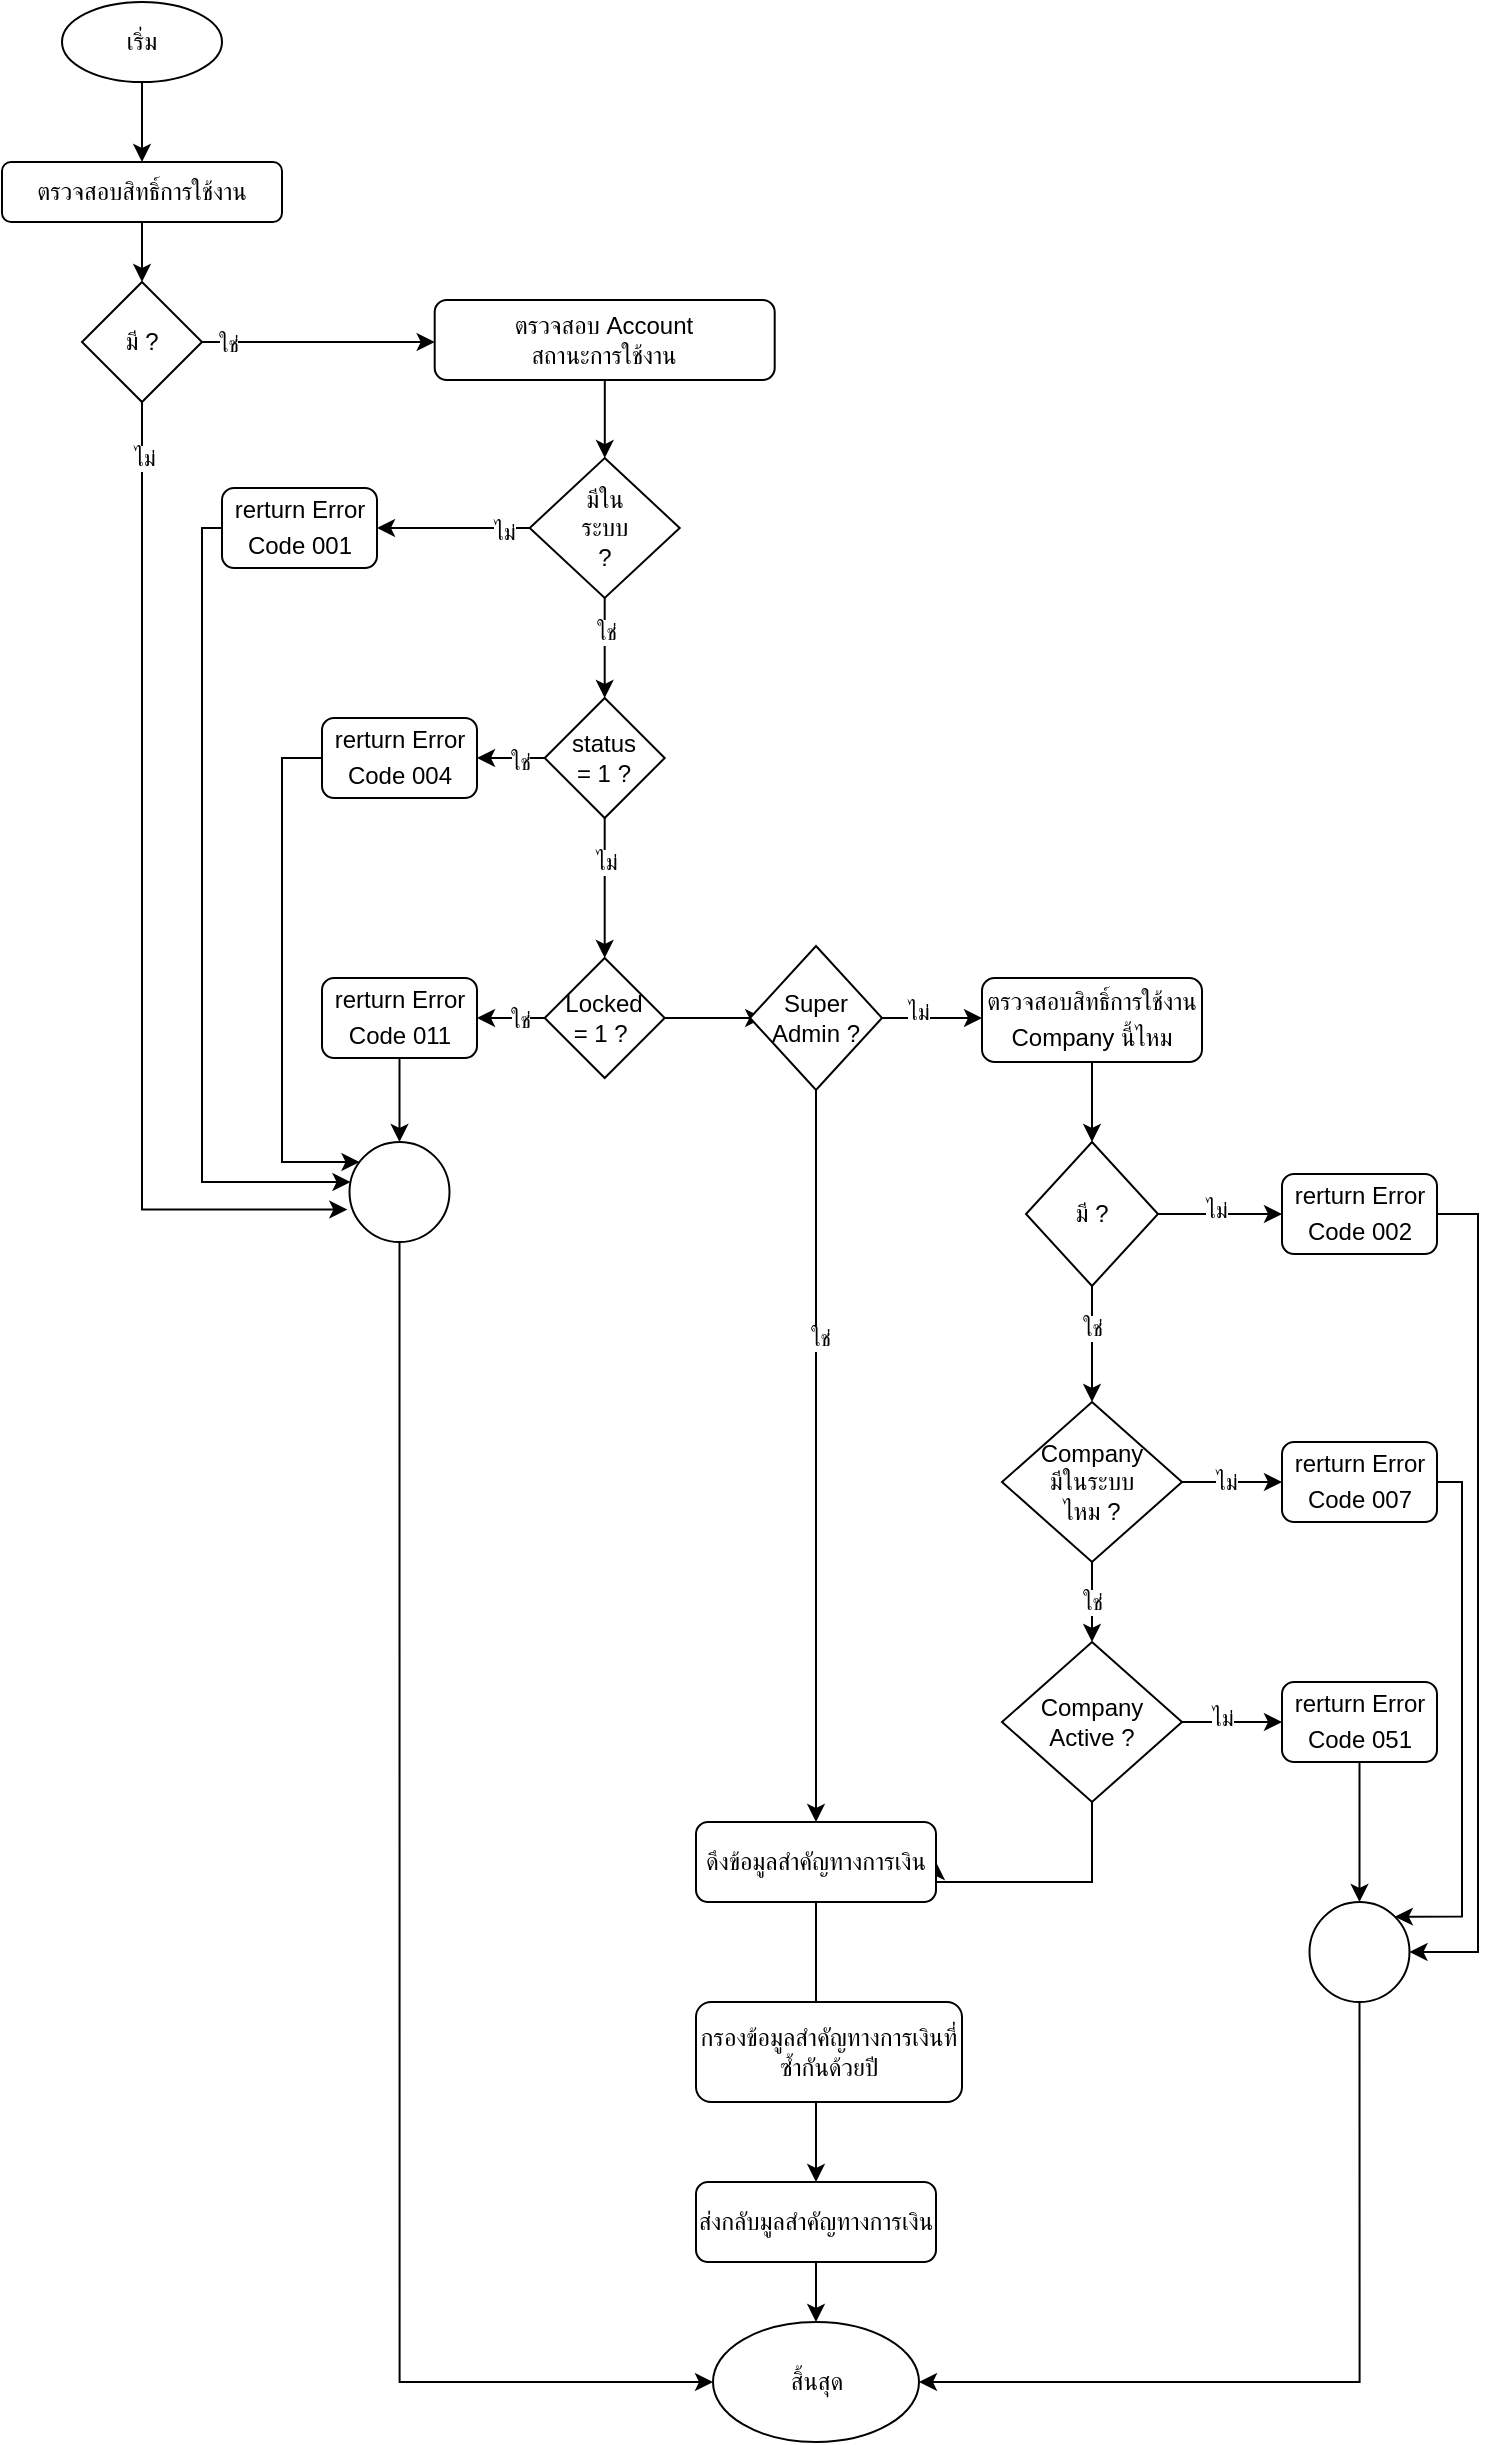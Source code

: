 <mxfile version="21.6.1" type="github" pages="4">
  <diagram name="Page-1" id="p64hmTjdkStW369wgyrB">
    <mxGraphModel dx="2390" dy="1273" grid="1" gridSize="10" guides="1" tooltips="1" connect="1" arrows="1" fold="1" page="1" pageScale="1" pageWidth="850" pageHeight="1100" math="0" shadow="0">
      <root>
        <mxCell id="0" />
        <mxCell id="1" parent="0" />
        <mxCell id="D_oofCYR3xaOEt7AmrbS-1" value="เริ่ม" style="ellipse;whiteSpace=wrap;html=1;" vertex="1" parent="1">
          <mxGeometry x="70" y="40" width="80" height="40" as="geometry" />
        </mxCell>
        <mxCell id="D_oofCYR3xaOEt7AmrbS-2" value="ตรวจสอบสิทธิ์การใช้งาน" style="rounded=1;whiteSpace=wrap;html=1;" vertex="1" parent="1">
          <mxGeometry x="40" y="120" width="140" height="30" as="geometry" />
        </mxCell>
        <mxCell id="D_oofCYR3xaOEt7AmrbS-3" value="" style="edgeStyle=orthogonalEdgeStyle;rounded=0;orthogonalLoop=1;jettySize=auto;html=1;" edge="1" parent="1" source="D_oofCYR3xaOEt7AmrbS-1" target="D_oofCYR3xaOEt7AmrbS-2">
          <mxGeometry relative="1" as="geometry" />
        </mxCell>
        <mxCell id="D_oofCYR3xaOEt7AmrbS-4" value="มี ?" style="rhombus;whiteSpace=wrap;html=1;" vertex="1" parent="1">
          <mxGeometry x="80" y="180" width="60" height="60" as="geometry" />
        </mxCell>
        <mxCell id="D_oofCYR3xaOEt7AmrbS-5" value="" style="edgeStyle=orthogonalEdgeStyle;rounded=0;orthogonalLoop=1;jettySize=auto;html=1;" edge="1" parent="1" source="D_oofCYR3xaOEt7AmrbS-2" target="D_oofCYR3xaOEt7AmrbS-4">
          <mxGeometry relative="1" as="geometry" />
        </mxCell>
        <mxCell id="D_oofCYR3xaOEt7AmrbS-6" style="edgeStyle=orthogonalEdgeStyle;rounded=0;orthogonalLoop=1;jettySize=auto;html=1;entryX=-0.022;entryY=0.676;entryDx=0;entryDy=0;entryPerimeter=0;" edge="1" parent="1" source="D_oofCYR3xaOEt7AmrbS-4" target="D_oofCYR3xaOEt7AmrbS-20">
          <mxGeometry relative="1" as="geometry">
            <Array as="points">
              <mxPoint x="110" y="644" />
            </Array>
            <mxPoint x="265" y="750" as="targetPoint" />
          </mxGeometry>
        </mxCell>
        <mxCell id="D_oofCYR3xaOEt7AmrbS-7" value="ไม่" style="edgeLabel;html=1;align=center;verticalAlign=middle;resizable=0;points=[];" vertex="1" connectable="0" parent="D_oofCYR3xaOEt7AmrbS-6">
          <mxGeometry x="-0.892" y="1" relative="1" as="geometry">
            <mxPoint as="offset" />
          </mxGeometry>
        </mxCell>
        <mxCell id="D_oofCYR3xaOEt7AmrbS-8" value="ตรวจสอบ Account &lt;br&gt;สถานะการใช้งาน" style="rounded=1;whiteSpace=wrap;html=1;" vertex="1" parent="1">
          <mxGeometry x="256.35" y="189" width="170" height="40" as="geometry" />
        </mxCell>
        <mxCell id="D_oofCYR3xaOEt7AmrbS-9" value="" style="edgeStyle=orthogonalEdgeStyle;rounded=0;orthogonalLoop=1;jettySize=auto;html=1;" edge="1" parent="1" source="D_oofCYR3xaOEt7AmrbS-4" target="D_oofCYR3xaOEt7AmrbS-8">
          <mxGeometry relative="1" as="geometry">
            <Array as="points">
              <mxPoint x="220" y="210" />
              <mxPoint x="220" y="210" />
            </Array>
          </mxGeometry>
        </mxCell>
        <mxCell id="D_oofCYR3xaOEt7AmrbS-10" value="ใช่" style="edgeLabel;html=1;align=center;verticalAlign=middle;resizable=0;points=[];" vertex="1" connectable="0" parent="D_oofCYR3xaOEt7AmrbS-9">
          <mxGeometry x="-0.78" y="-1" relative="1" as="geometry">
            <mxPoint as="offset" />
          </mxGeometry>
        </mxCell>
        <mxCell id="D_oofCYR3xaOEt7AmrbS-11" value="มีใน&lt;br&gt;ระบบ &lt;br&gt;?" style="rhombus;whiteSpace=wrap;html=1;" vertex="1" parent="1">
          <mxGeometry x="303.85" y="268" width="75" height="70" as="geometry" />
        </mxCell>
        <mxCell id="D_oofCYR3xaOEt7AmrbS-12" value="" style="edgeStyle=orthogonalEdgeStyle;rounded=0;orthogonalLoop=1;jettySize=auto;html=1;" edge="1" parent="1" source="D_oofCYR3xaOEt7AmrbS-8" target="D_oofCYR3xaOEt7AmrbS-11">
          <mxGeometry relative="1" as="geometry" />
        </mxCell>
        <mxCell id="D_oofCYR3xaOEt7AmrbS-13" value="status&lt;br style=&quot;border-color: var(--border-color);&quot;&gt;= 1 ?" style="rhombus;whiteSpace=wrap;html=1;" vertex="1" parent="1">
          <mxGeometry x="311.35" y="388" width="60" height="60" as="geometry" />
        </mxCell>
        <mxCell id="D_oofCYR3xaOEt7AmrbS-14" value="" style="edgeStyle=orthogonalEdgeStyle;rounded=0;orthogonalLoop=1;jettySize=auto;html=1;" edge="1" parent="1" source="D_oofCYR3xaOEt7AmrbS-11" target="D_oofCYR3xaOEt7AmrbS-13">
          <mxGeometry relative="1" as="geometry" />
        </mxCell>
        <mxCell id="D_oofCYR3xaOEt7AmrbS-15" value="ใช่" style="edgeLabel;html=1;align=center;verticalAlign=middle;resizable=0;points=[];" vertex="1" connectable="0" parent="D_oofCYR3xaOEt7AmrbS-14">
          <mxGeometry x="-0.325" y="2" relative="1" as="geometry">
            <mxPoint x="-2" as="offset" />
          </mxGeometry>
        </mxCell>
        <mxCell id="D_oofCYR3xaOEt7AmrbS-16" value="Locked&lt;br style=&quot;border-color: var(--border-color);&quot;&gt;= 1 ?&amp;nbsp;" style="rhombus;whiteSpace=wrap;html=1;" vertex="1" parent="1">
          <mxGeometry x="311.35" y="518" width="60" height="60" as="geometry" />
        </mxCell>
        <mxCell id="D_oofCYR3xaOEt7AmrbS-17" value="" style="edgeStyle=orthogonalEdgeStyle;rounded=0;orthogonalLoop=1;jettySize=auto;html=1;" edge="1" parent="1" source="D_oofCYR3xaOEt7AmrbS-13" target="D_oofCYR3xaOEt7AmrbS-16">
          <mxGeometry relative="1" as="geometry" />
        </mxCell>
        <mxCell id="D_oofCYR3xaOEt7AmrbS-18" value="ไม่" style="edgeLabel;html=1;align=center;verticalAlign=middle;resizable=0;points=[];" vertex="1" connectable="0" parent="D_oofCYR3xaOEt7AmrbS-17">
          <mxGeometry x="-0.374" relative="1" as="geometry">
            <mxPoint as="offset" />
          </mxGeometry>
        </mxCell>
        <mxCell id="D_oofCYR3xaOEt7AmrbS-19" style="edgeStyle=orthogonalEdgeStyle;rounded=0;orthogonalLoop=1;jettySize=auto;html=1;entryX=0;entryY=0.5;entryDx=0;entryDy=0;" edge="1" parent="1" source="D_oofCYR3xaOEt7AmrbS-20" target="D_oofCYR3xaOEt7AmrbS-64">
          <mxGeometry relative="1" as="geometry">
            <Array as="points">
              <mxPoint x="239" y="1230" />
            </Array>
          </mxGeometry>
        </mxCell>
        <mxCell id="D_oofCYR3xaOEt7AmrbS-20" value="" style="ellipse;whiteSpace=wrap;html=1;aspect=fixed;" vertex="1" parent="1">
          <mxGeometry x="213.75" y="610" width="50" height="50" as="geometry" />
        </mxCell>
        <mxCell id="D_oofCYR3xaOEt7AmrbS-21" style="edgeStyle=orthogonalEdgeStyle;rounded=0;orthogonalLoop=1;jettySize=auto;html=1;" edge="1" parent="1" source="D_oofCYR3xaOEt7AmrbS-22" target="D_oofCYR3xaOEt7AmrbS-20">
          <mxGeometry relative="1" as="geometry">
            <Array as="points">
              <mxPoint x="140" y="303" />
              <mxPoint x="140" y="630" />
            </Array>
          </mxGeometry>
        </mxCell>
        <mxCell id="D_oofCYR3xaOEt7AmrbS-22" value="rerturn Error Code&amp;nbsp;001&lt;span style=&quot;font-size: medium; text-align: start;&quot;&gt;&lt;/span&gt;" style="rounded=1;whiteSpace=wrap;html=1;" vertex="1" parent="1">
          <mxGeometry x="150" y="283" width="77.5" height="40" as="geometry" />
        </mxCell>
        <mxCell id="D_oofCYR3xaOEt7AmrbS-23" style="edgeStyle=orthogonalEdgeStyle;rounded=0;orthogonalLoop=1;jettySize=auto;html=1;" edge="1" parent="1" source="D_oofCYR3xaOEt7AmrbS-11" target="D_oofCYR3xaOEt7AmrbS-22">
          <mxGeometry relative="1" as="geometry">
            <mxPoint x="240.1" y="408" as="targetPoint" />
          </mxGeometry>
        </mxCell>
        <mxCell id="D_oofCYR3xaOEt7AmrbS-24" value="ไม่" style="edgeLabel;html=1;align=center;verticalAlign=middle;resizable=0;points=[];" vertex="1" connectable="0" parent="D_oofCYR3xaOEt7AmrbS-23">
          <mxGeometry x="-0.657" y="2" relative="1" as="geometry">
            <mxPoint as="offset" />
          </mxGeometry>
        </mxCell>
        <mxCell id="D_oofCYR3xaOEt7AmrbS-25" style="edgeStyle=orthogonalEdgeStyle;rounded=0;orthogonalLoop=1;jettySize=auto;html=1;entryX=0.5;entryY=0;entryDx=0;entryDy=0;" edge="1" parent="1" source="D_oofCYR3xaOEt7AmrbS-26" target="D_oofCYR3xaOEt7AmrbS-20">
          <mxGeometry relative="1" as="geometry" />
        </mxCell>
        <mxCell id="D_oofCYR3xaOEt7AmrbS-26" value="rerturn Error Code&amp;nbsp;011&lt;span style=&quot;font-size: medium; text-align: start;&quot;&gt;&lt;/span&gt;" style="rounded=1;whiteSpace=wrap;html=1;" vertex="1" parent="1">
          <mxGeometry x="200" y="528" width="77.5" height="40" as="geometry" />
        </mxCell>
        <mxCell id="D_oofCYR3xaOEt7AmrbS-27" value="" style="edgeStyle=orthogonalEdgeStyle;rounded=0;orthogonalLoop=1;jettySize=auto;html=1;" edge="1" parent="1" source="D_oofCYR3xaOEt7AmrbS-16" target="D_oofCYR3xaOEt7AmrbS-26">
          <mxGeometry relative="1" as="geometry" />
        </mxCell>
        <mxCell id="D_oofCYR3xaOEt7AmrbS-28" value="ใช่" style="edgeLabel;html=1;align=center;verticalAlign=middle;resizable=0;points=[];" vertex="1" connectable="0" parent="D_oofCYR3xaOEt7AmrbS-27">
          <mxGeometry x="-0.461" y="1" relative="1" as="geometry">
            <mxPoint as="offset" />
          </mxGeometry>
        </mxCell>
        <mxCell id="D_oofCYR3xaOEt7AmrbS-29" style="edgeStyle=orthogonalEdgeStyle;rounded=0;orthogonalLoop=1;jettySize=auto;html=1;" edge="1" parent="1" source="D_oofCYR3xaOEt7AmrbS-30" target="D_oofCYR3xaOEt7AmrbS-20">
          <mxGeometry relative="1" as="geometry">
            <mxPoint x="240" y="610" as="targetPoint" />
            <Array as="points">
              <mxPoint x="180" y="418" />
              <mxPoint x="180" y="620" />
            </Array>
          </mxGeometry>
        </mxCell>
        <mxCell id="D_oofCYR3xaOEt7AmrbS-30" value="rerturn Error Code&amp;nbsp;004&lt;span style=&quot;font-size: medium; text-align: start;&quot;&gt;&lt;/span&gt;" style="rounded=1;whiteSpace=wrap;html=1;" vertex="1" parent="1">
          <mxGeometry x="200" y="398" width="77.5" height="40" as="geometry" />
        </mxCell>
        <mxCell id="D_oofCYR3xaOEt7AmrbS-31" value="" style="edgeStyle=orthogonalEdgeStyle;rounded=0;orthogonalLoop=1;jettySize=auto;html=1;" edge="1" parent="1" source="D_oofCYR3xaOEt7AmrbS-13" target="D_oofCYR3xaOEt7AmrbS-30">
          <mxGeometry relative="1" as="geometry" />
        </mxCell>
        <mxCell id="D_oofCYR3xaOEt7AmrbS-32" value="ใช่" style="edgeLabel;html=1;align=center;verticalAlign=middle;resizable=0;points=[];" vertex="1" connectable="0" parent="D_oofCYR3xaOEt7AmrbS-31">
          <mxGeometry x="-0.461" y="2" relative="1" as="geometry">
            <mxPoint as="offset" />
          </mxGeometry>
        </mxCell>
        <mxCell id="D_oofCYR3xaOEt7AmrbS-33" value="" style="edgeStyle=orthogonalEdgeStyle;rounded=0;orthogonalLoop=1;jettySize=auto;html=1;entryX=0.1;entryY=0.5;entryDx=0;entryDy=0;entryPerimeter=0;" edge="1" parent="1" source="D_oofCYR3xaOEt7AmrbS-16" target="D_oofCYR3xaOEt7AmrbS-38">
          <mxGeometry relative="1" as="geometry">
            <mxPoint x="414" y="548" as="targetPoint" />
          </mxGeometry>
        </mxCell>
        <mxCell id="D_oofCYR3xaOEt7AmrbS-34" value="" style="edgeStyle=orthogonalEdgeStyle;rounded=0;orthogonalLoop=1;jettySize=auto;html=1;" edge="1" parent="1" source="D_oofCYR3xaOEt7AmrbS-38">
          <mxGeometry relative="1" as="geometry">
            <mxPoint x="530" y="548" as="targetPoint" />
          </mxGeometry>
        </mxCell>
        <mxCell id="D_oofCYR3xaOEt7AmrbS-35" value="ไม่" style="edgeLabel;html=1;align=center;verticalAlign=middle;resizable=0;points=[];" vertex="1" connectable="0" parent="D_oofCYR3xaOEt7AmrbS-34">
          <mxGeometry x="-0.311" y="3" relative="1" as="geometry">
            <mxPoint as="offset" />
          </mxGeometry>
        </mxCell>
        <mxCell id="D_oofCYR3xaOEt7AmrbS-36" style="edgeStyle=orthogonalEdgeStyle;rounded=0;orthogonalLoop=1;jettySize=auto;html=1;entryX=0.5;entryY=0;entryDx=0;entryDy=0;" edge="1" parent="1" source="D_oofCYR3xaOEt7AmrbS-38" target="D_oofCYR3xaOEt7AmrbS-61">
          <mxGeometry relative="1" as="geometry">
            <mxPoint x="447" y="940" as="targetPoint" />
          </mxGeometry>
        </mxCell>
        <mxCell id="D_oofCYR3xaOEt7AmrbS-37" value="ใช่" style="edgeLabel;html=1;align=center;verticalAlign=middle;resizable=0;points=[];" vertex="1" connectable="0" parent="D_oofCYR3xaOEt7AmrbS-36">
          <mxGeometry x="-0.322" y="2" relative="1" as="geometry">
            <mxPoint as="offset" />
          </mxGeometry>
        </mxCell>
        <mxCell id="D_oofCYR3xaOEt7AmrbS-38" value="Super&lt;br&gt;Admin ?" style="rhombus;whiteSpace=wrap;html=1;" vertex="1" parent="1">
          <mxGeometry x="414" y="512" width="66" height="72" as="geometry" />
        </mxCell>
        <mxCell id="D_oofCYR3xaOEt7AmrbS-39" value="" style="edgeStyle=orthogonalEdgeStyle;rounded=0;orthogonalLoop=1;jettySize=auto;html=1;" edge="1" parent="1" source="D_oofCYR3xaOEt7AmrbS-40" target="D_oofCYR3xaOEt7AmrbS-45">
          <mxGeometry relative="1" as="geometry" />
        </mxCell>
        <mxCell id="D_oofCYR3xaOEt7AmrbS-40" value="ตรวจสอบสิทธิ์การใช้งาน Company นี้ไหม&lt;span style=&quot;font-size: medium; text-align: start;&quot;&gt;&lt;/span&gt;" style="rounded=1;whiteSpace=wrap;html=1;" vertex="1" parent="1">
          <mxGeometry x="530" y="528" width="110" height="42" as="geometry" />
        </mxCell>
        <mxCell id="D_oofCYR3xaOEt7AmrbS-41" value="" style="edgeStyle=orthogonalEdgeStyle;rounded=0;orthogonalLoop=1;jettySize=auto;html=1;" edge="1" parent="1" source="D_oofCYR3xaOEt7AmrbS-45" target="D_oofCYR3xaOEt7AmrbS-49">
          <mxGeometry relative="1" as="geometry" />
        </mxCell>
        <mxCell id="D_oofCYR3xaOEt7AmrbS-42" value="ใช่" style="edgeLabel;html=1;align=center;verticalAlign=middle;resizable=0;points=[];" vertex="1" connectable="0" parent="D_oofCYR3xaOEt7AmrbS-41">
          <mxGeometry x="-0.286" relative="1" as="geometry">
            <mxPoint as="offset" />
          </mxGeometry>
        </mxCell>
        <mxCell id="D_oofCYR3xaOEt7AmrbS-43" style="edgeStyle=orthogonalEdgeStyle;rounded=0;orthogonalLoop=1;jettySize=auto;html=1;" edge="1" parent="1" source="D_oofCYR3xaOEt7AmrbS-45" target="D_oofCYR3xaOEt7AmrbS-51">
          <mxGeometry relative="1" as="geometry">
            <mxPoint x="680" y="646.0" as="targetPoint" />
          </mxGeometry>
        </mxCell>
        <mxCell id="D_oofCYR3xaOEt7AmrbS-44" value="ไม่" style="edgeLabel;html=1;align=center;verticalAlign=middle;resizable=0;points=[];" vertex="1" connectable="0" parent="D_oofCYR3xaOEt7AmrbS-43">
          <mxGeometry x="-0.086" y="2" relative="1" as="geometry">
            <mxPoint as="offset" />
          </mxGeometry>
        </mxCell>
        <mxCell id="D_oofCYR3xaOEt7AmrbS-45" value="มี ?" style="rhombus;whiteSpace=wrap;html=1;" vertex="1" parent="1">
          <mxGeometry x="552" y="610" width="66" height="72" as="geometry" />
        </mxCell>
        <mxCell id="D_oofCYR3xaOEt7AmrbS-46" value="ใช่" style="edgeStyle=orthogonalEdgeStyle;rounded=0;orthogonalLoop=1;jettySize=auto;html=1;" edge="1" parent="1" source="D_oofCYR3xaOEt7AmrbS-49" target="D_oofCYR3xaOEt7AmrbS-55">
          <mxGeometry relative="1" as="geometry" />
        </mxCell>
        <mxCell id="D_oofCYR3xaOEt7AmrbS-47" value="" style="edgeStyle=orthogonalEdgeStyle;rounded=0;orthogonalLoop=1;jettySize=auto;html=1;" edge="1" parent="1" source="D_oofCYR3xaOEt7AmrbS-49" target="D_oofCYR3xaOEt7AmrbS-57">
          <mxGeometry relative="1" as="geometry" />
        </mxCell>
        <mxCell id="D_oofCYR3xaOEt7AmrbS-48" value="ไม่" style="edgeLabel;html=1;align=center;verticalAlign=middle;resizable=0;points=[];" vertex="1" connectable="0" parent="D_oofCYR3xaOEt7AmrbS-47">
          <mxGeometry x="-0.113" relative="1" as="geometry">
            <mxPoint as="offset" />
          </mxGeometry>
        </mxCell>
        <mxCell id="D_oofCYR3xaOEt7AmrbS-49" value="Company &lt;br&gt;มีในระบบ&lt;br&gt;ไหม ?" style="rhombus;whiteSpace=wrap;html=1;" vertex="1" parent="1">
          <mxGeometry x="540" y="740" width="90" height="80" as="geometry" />
        </mxCell>
        <mxCell id="D_oofCYR3xaOEt7AmrbS-50" style="edgeStyle=orthogonalEdgeStyle;rounded=0;orthogonalLoop=1;jettySize=auto;html=1;entryX=1;entryY=0.5;entryDx=0;entryDy=0;" edge="1" parent="1" source="D_oofCYR3xaOEt7AmrbS-51" target="D_oofCYR3xaOEt7AmrbS-63">
          <mxGeometry relative="1" as="geometry">
            <mxPoint x="780" y="800" as="targetPoint" />
            <Array as="points">
              <mxPoint x="778" y="646" />
              <mxPoint x="778" y="1015" />
            </Array>
          </mxGeometry>
        </mxCell>
        <mxCell id="D_oofCYR3xaOEt7AmrbS-51" value="rerturn Error Code&amp;nbsp;002&lt;span style=&quot;font-size: medium; text-align: start;&quot;&gt;&lt;/span&gt;" style="rounded=1;whiteSpace=wrap;html=1;" vertex="1" parent="1">
          <mxGeometry x="680" y="626" width="77.5" height="40" as="geometry" />
        </mxCell>
        <mxCell id="D_oofCYR3xaOEt7AmrbS-52" value="" style="edgeStyle=orthogonalEdgeStyle;rounded=0;orthogonalLoop=1;jettySize=auto;html=1;" edge="1" parent="1" source="D_oofCYR3xaOEt7AmrbS-55" target="D_oofCYR3xaOEt7AmrbS-59">
          <mxGeometry relative="1" as="geometry" />
        </mxCell>
        <mxCell id="D_oofCYR3xaOEt7AmrbS-53" value="ไม่" style="edgeLabel;html=1;align=center;verticalAlign=middle;resizable=0;points=[];" vertex="1" connectable="0" parent="D_oofCYR3xaOEt7AmrbS-52">
          <mxGeometry x="-0.215" y="2" relative="1" as="geometry">
            <mxPoint as="offset" />
          </mxGeometry>
        </mxCell>
        <mxCell id="D_oofCYR3xaOEt7AmrbS-54" style="edgeStyle=orthogonalEdgeStyle;rounded=0;orthogonalLoop=1;jettySize=auto;html=1;entryX=1;entryY=0.5;entryDx=0;entryDy=0;" edge="1" parent="1" source="D_oofCYR3xaOEt7AmrbS-55" target="D_oofCYR3xaOEt7AmrbS-61">
          <mxGeometry relative="1" as="geometry">
            <Array as="points">
              <mxPoint x="585" y="980" />
            </Array>
          </mxGeometry>
        </mxCell>
        <mxCell id="D_oofCYR3xaOEt7AmrbS-55" value="Company &lt;br&gt;Active ?" style="rhombus;whiteSpace=wrap;html=1;" vertex="1" parent="1">
          <mxGeometry x="540" y="860" width="90" height="80" as="geometry" />
        </mxCell>
        <mxCell id="D_oofCYR3xaOEt7AmrbS-56" style="edgeStyle=orthogonalEdgeStyle;rounded=0;orthogonalLoop=1;jettySize=auto;html=1;entryX=1;entryY=0;entryDx=0;entryDy=0;" edge="1" parent="1" source="D_oofCYR3xaOEt7AmrbS-57" target="D_oofCYR3xaOEt7AmrbS-63">
          <mxGeometry relative="1" as="geometry">
            <Array as="points">
              <mxPoint x="770" y="780" />
              <mxPoint x="770" y="997" />
            </Array>
          </mxGeometry>
        </mxCell>
        <mxCell id="D_oofCYR3xaOEt7AmrbS-57" value="rerturn Error Code&amp;nbsp;007&lt;span style=&quot;font-size: medium; text-align: start;&quot;&gt;&lt;/span&gt;" style="rounded=1;whiteSpace=wrap;html=1;" vertex="1" parent="1">
          <mxGeometry x="680" y="760" width="77.5" height="40" as="geometry" />
        </mxCell>
        <mxCell id="D_oofCYR3xaOEt7AmrbS-58" style="edgeStyle=orthogonalEdgeStyle;rounded=0;orthogonalLoop=1;jettySize=auto;html=1;" edge="1" parent="1" source="D_oofCYR3xaOEt7AmrbS-59" target="D_oofCYR3xaOEt7AmrbS-63">
          <mxGeometry relative="1" as="geometry" />
        </mxCell>
        <mxCell id="D_oofCYR3xaOEt7AmrbS-59" value="rerturn Error Code&amp;nbsp;051&lt;span style=&quot;font-size: medium; text-align: start;&quot;&gt;&lt;/span&gt;" style="rounded=1;whiteSpace=wrap;html=1;" vertex="1" parent="1">
          <mxGeometry x="680" y="880" width="77.5" height="40" as="geometry" />
        </mxCell>
        <mxCell id="D_oofCYR3xaOEt7AmrbS-60" value="" style="edgeStyle=orthogonalEdgeStyle;rounded=0;orthogonalLoop=1;jettySize=auto;html=1;" edge="1" parent="1" source="D_oofCYR3xaOEt7AmrbS-61" target="D_oofCYR3xaOEt7AmrbS-66">
          <mxGeometry relative="1" as="geometry" />
        </mxCell>
        <mxCell id="D_oofCYR3xaOEt7AmrbS-61" value="ดึงข้อมูลสำคัญทางการเงิน" style="rounded=1;whiteSpace=wrap;html=1;" vertex="1" parent="1">
          <mxGeometry x="387" y="950" width="120" height="40" as="geometry" />
        </mxCell>
        <mxCell id="D_oofCYR3xaOEt7AmrbS-62" style="edgeStyle=orthogonalEdgeStyle;rounded=0;orthogonalLoop=1;jettySize=auto;html=1;" edge="1" parent="1" source="D_oofCYR3xaOEt7AmrbS-63" target="D_oofCYR3xaOEt7AmrbS-64">
          <mxGeometry relative="1" as="geometry">
            <Array as="points">
              <mxPoint x="719" y="1230" />
            </Array>
          </mxGeometry>
        </mxCell>
        <mxCell id="D_oofCYR3xaOEt7AmrbS-63" value="" style="ellipse;whiteSpace=wrap;html=1;aspect=fixed;" vertex="1" parent="1">
          <mxGeometry x="693.75" y="990" width="50" height="50" as="geometry" />
        </mxCell>
        <mxCell id="D_oofCYR3xaOEt7AmrbS-64" value="สิ้นสุด" style="ellipse;whiteSpace=wrap;html=1;" vertex="1" parent="1">
          <mxGeometry x="395.5" y="1200" width="103" height="60" as="geometry" />
        </mxCell>
        <mxCell id="D_oofCYR3xaOEt7AmrbS-65" style="edgeStyle=orthogonalEdgeStyle;rounded=0;orthogonalLoop=1;jettySize=auto;html=1;" edge="1" parent="1" source="D_oofCYR3xaOEt7AmrbS-66" target="D_oofCYR3xaOEt7AmrbS-64">
          <mxGeometry relative="1" as="geometry">
            <Array as="points">
              <mxPoint x="447" y="1140" />
              <mxPoint x="447" y="1140" />
            </Array>
          </mxGeometry>
        </mxCell>
        <mxCell id="D_oofCYR3xaOEt7AmrbS-66" value="ส่งกลับมูลสำคัญทางการเงิน" style="rounded=1;whiteSpace=wrap;html=1;" vertex="1" parent="1">
          <mxGeometry x="387" y="1130" width="120" height="40" as="geometry" />
        </mxCell>
        <mxCell id="D_oofCYR3xaOEt7AmrbS-67" value="กรองข้อมูลสำคัญทางการเงินที่ซ้ำกันด้วยปี" style="rounded=1;whiteSpace=wrap;html=1;" vertex="1" parent="1">
          <mxGeometry x="387" y="1040" width="133" height="50" as="geometry" />
        </mxCell>
      </root>
    </mxGraphModel>
  </diagram>
  <diagram id="pte8ftGSETGJ4ve1kq_f" name="Page-2">
    <mxGraphModel dx="1434" dy="764" grid="1" gridSize="10" guides="1" tooltips="1" connect="1" arrows="1" fold="1" page="1" pageScale="1" pageWidth="850" pageHeight="1100" math="0" shadow="0">
      <root>
        <mxCell id="0" />
        <mxCell id="1" parent="0" />
        <mxCell id="LDqZ7-us9S28Q5mT1YiB-1" value="เริ่ม" style="ellipse;whiteSpace=wrap;html=1;" vertex="1" parent="1">
          <mxGeometry x="75" y="20" width="80" height="40" as="geometry" />
        </mxCell>
        <mxCell id="LDqZ7-us9S28Q5mT1YiB-2" value="ตรวจสอบสิทธิ์การใช้งาน" style="rounded=1;whiteSpace=wrap;html=1;" vertex="1" parent="1">
          <mxGeometry x="45" y="100" width="140" height="30" as="geometry" />
        </mxCell>
        <mxCell id="LDqZ7-us9S28Q5mT1YiB-3" value="" style="edgeStyle=orthogonalEdgeStyle;rounded=0;orthogonalLoop=1;jettySize=auto;html=1;" edge="1" parent="1" source="LDqZ7-us9S28Q5mT1YiB-1" target="LDqZ7-us9S28Q5mT1YiB-2">
          <mxGeometry relative="1" as="geometry" />
        </mxCell>
        <mxCell id="LDqZ7-us9S28Q5mT1YiB-4" value="มี ?" style="rhombus;whiteSpace=wrap;html=1;" vertex="1" parent="1">
          <mxGeometry x="85" y="160" width="60" height="60" as="geometry" />
        </mxCell>
        <mxCell id="LDqZ7-us9S28Q5mT1YiB-5" value="" style="edgeStyle=orthogonalEdgeStyle;rounded=0;orthogonalLoop=1;jettySize=auto;html=1;" edge="1" parent="1" source="LDqZ7-us9S28Q5mT1YiB-2" target="LDqZ7-us9S28Q5mT1YiB-4">
          <mxGeometry relative="1" as="geometry" />
        </mxCell>
        <mxCell id="LDqZ7-us9S28Q5mT1YiB-6" style="edgeStyle=orthogonalEdgeStyle;rounded=0;orthogonalLoop=1;jettySize=auto;html=1;entryX=-0.022;entryY=0.676;entryDx=0;entryDy=0;entryPerimeter=0;" edge="1" parent="1" source="LDqZ7-us9S28Q5mT1YiB-4" target="LDqZ7-us9S28Q5mT1YiB-19">
          <mxGeometry relative="1" as="geometry">
            <Array as="points">
              <mxPoint x="115" y="624" />
            </Array>
            <mxPoint x="270" y="730" as="targetPoint" />
          </mxGeometry>
        </mxCell>
        <mxCell id="LDqZ7-us9S28Q5mT1YiB-7" value="ไม่" style="edgeLabel;html=1;align=center;verticalAlign=middle;resizable=0;points=[];" vertex="1" connectable="0" parent="LDqZ7-us9S28Q5mT1YiB-6">
          <mxGeometry x="-0.892" y="1" relative="1" as="geometry">
            <mxPoint as="offset" />
          </mxGeometry>
        </mxCell>
        <mxCell id="LDqZ7-us9S28Q5mT1YiB-8" value="ตรวจสอบ Account &lt;br&gt;สถานะการใช้งาน" style="rounded=1;whiteSpace=wrap;html=1;" vertex="1" parent="1">
          <mxGeometry x="261.35" y="169" width="170" height="40" as="geometry" />
        </mxCell>
        <mxCell id="LDqZ7-us9S28Q5mT1YiB-9" value="" style="edgeStyle=orthogonalEdgeStyle;rounded=0;orthogonalLoop=1;jettySize=auto;html=1;" edge="1" parent="1" source="LDqZ7-us9S28Q5mT1YiB-4" target="LDqZ7-us9S28Q5mT1YiB-8">
          <mxGeometry relative="1" as="geometry">
            <Array as="points">
              <mxPoint x="225" y="190" />
              <mxPoint x="225" y="190" />
            </Array>
          </mxGeometry>
        </mxCell>
        <mxCell id="LDqZ7-us9S28Q5mT1YiB-10" value="ใช่" style="edgeLabel;html=1;align=center;verticalAlign=middle;resizable=0;points=[];" vertex="1" connectable="0" parent="LDqZ7-us9S28Q5mT1YiB-9">
          <mxGeometry x="-0.78" y="-1" relative="1" as="geometry">
            <mxPoint as="offset" />
          </mxGeometry>
        </mxCell>
        <mxCell id="LDqZ7-us9S28Q5mT1YiB-11" value="มีใน&lt;br&gt;ระบบ &lt;br&gt;?" style="rhombus;whiteSpace=wrap;html=1;" vertex="1" parent="1">
          <mxGeometry x="308.85" y="248" width="75" height="70" as="geometry" />
        </mxCell>
        <mxCell id="LDqZ7-us9S28Q5mT1YiB-12" value="" style="edgeStyle=orthogonalEdgeStyle;rounded=0;orthogonalLoop=1;jettySize=auto;html=1;" edge="1" parent="1" source="LDqZ7-us9S28Q5mT1YiB-8" target="LDqZ7-us9S28Q5mT1YiB-11">
          <mxGeometry relative="1" as="geometry" />
        </mxCell>
        <mxCell id="LDqZ7-us9S28Q5mT1YiB-13" value="status&lt;br style=&quot;border-color: var(--border-color);&quot;&gt;= 1 ?" style="rhombus;whiteSpace=wrap;html=1;" vertex="1" parent="1">
          <mxGeometry x="316.35" y="368" width="60" height="60" as="geometry" />
        </mxCell>
        <mxCell id="LDqZ7-us9S28Q5mT1YiB-14" value="" style="edgeStyle=orthogonalEdgeStyle;rounded=0;orthogonalLoop=1;jettySize=auto;html=1;" edge="1" parent="1" source="LDqZ7-us9S28Q5mT1YiB-11" target="LDqZ7-us9S28Q5mT1YiB-13">
          <mxGeometry relative="1" as="geometry" />
        </mxCell>
        <mxCell id="LDqZ7-us9S28Q5mT1YiB-15" value="ใช่" style="edgeLabel;html=1;align=center;verticalAlign=middle;resizable=0;points=[];" vertex="1" connectable="0" parent="LDqZ7-us9S28Q5mT1YiB-14">
          <mxGeometry x="-0.325" y="2" relative="1" as="geometry">
            <mxPoint x="-2" as="offset" />
          </mxGeometry>
        </mxCell>
        <mxCell id="LDqZ7-us9S28Q5mT1YiB-16" value="Locked&lt;br style=&quot;border-color: var(--border-color);&quot;&gt;= 1 ?&amp;nbsp;" style="rhombus;whiteSpace=wrap;html=1;" vertex="1" parent="1">
          <mxGeometry x="316.35" y="498" width="60" height="60" as="geometry" />
        </mxCell>
        <mxCell id="LDqZ7-us9S28Q5mT1YiB-17" value="" style="edgeStyle=orthogonalEdgeStyle;rounded=0;orthogonalLoop=1;jettySize=auto;html=1;" edge="1" parent="1" source="LDqZ7-us9S28Q5mT1YiB-13" target="LDqZ7-us9S28Q5mT1YiB-16">
          <mxGeometry relative="1" as="geometry" />
        </mxCell>
        <mxCell id="LDqZ7-us9S28Q5mT1YiB-18" value="ไม่" style="edgeLabel;html=1;align=center;verticalAlign=middle;resizable=0;points=[];" vertex="1" connectable="0" parent="LDqZ7-us9S28Q5mT1YiB-17">
          <mxGeometry x="-0.374" relative="1" as="geometry">
            <mxPoint as="offset" />
          </mxGeometry>
        </mxCell>
        <mxCell id="LDqZ7-us9S28Q5mT1YiB-19" value="" style="ellipse;whiteSpace=wrap;html=1;aspect=fixed;" vertex="1" parent="1">
          <mxGeometry x="218.75" y="590" width="50" height="50" as="geometry" />
        </mxCell>
        <mxCell id="LDqZ7-us9S28Q5mT1YiB-20" style="edgeStyle=orthogonalEdgeStyle;rounded=0;orthogonalLoop=1;jettySize=auto;html=1;" edge="1" parent="1" source="LDqZ7-us9S28Q5mT1YiB-21" target="LDqZ7-us9S28Q5mT1YiB-19">
          <mxGeometry relative="1" as="geometry">
            <Array as="points">
              <mxPoint x="145" y="283" />
              <mxPoint x="145" y="610" />
            </Array>
          </mxGeometry>
        </mxCell>
        <mxCell id="LDqZ7-us9S28Q5mT1YiB-21" value="rerturn Error Code&amp;nbsp;001&lt;span style=&quot;font-size: medium; text-align: start;&quot;&gt;&lt;/span&gt;" style="rounded=1;whiteSpace=wrap;html=1;" vertex="1" parent="1">
          <mxGeometry x="155" y="263" width="77.5" height="40" as="geometry" />
        </mxCell>
        <mxCell id="LDqZ7-us9S28Q5mT1YiB-22" style="edgeStyle=orthogonalEdgeStyle;rounded=0;orthogonalLoop=1;jettySize=auto;html=1;" edge="1" parent="1" source="LDqZ7-us9S28Q5mT1YiB-11" target="LDqZ7-us9S28Q5mT1YiB-21">
          <mxGeometry relative="1" as="geometry">
            <mxPoint x="245.1" y="388" as="targetPoint" />
          </mxGeometry>
        </mxCell>
        <mxCell id="LDqZ7-us9S28Q5mT1YiB-23" value="ไม่" style="edgeLabel;html=1;align=center;verticalAlign=middle;resizable=0;points=[];" vertex="1" connectable="0" parent="LDqZ7-us9S28Q5mT1YiB-22">
          <mxGeometry x="-0.657" y="2" relative="1" as="geometry">
            <mxPoint as="offset" />
          </mxGeometry>
        </mxCell>
        <mxCell id="LDqZ7-us9S28Q5mT1YiB-24" style="edgeStyle=orthogonalEdgeStyle;rounded=0;orthogonalLoop=1;jettySize=auto;html=1;entryX=0.5;entryY=0;entryDx=0;entryDy=0;" edge="1" parent="1" source="LDqZ7-us9S28Q5mT1YiB-25" target="LDqZ7-us9S28Q5mT1YiB-19">
          <mxGeometry relative="1" as="geometry" />
        </mxCell>
        <mxCell id="LDqZ7-us9S28Q5mT1YiB-25" value="rerturn Error Code&amp;nbsp;011&lt;span style=&quot;font-size: medium; text-align: start;&quot;&gt;&lt;/span&gt;" style="rounded=1;whiteSpace=wrap;html=1;" vertex="1" parent="1">
          <mxGeometry x="205" y="508" width="77.5" height="40" as="geometry" />
        </mxCell>
        <mxCell id="LDqZ7-us9S28Q5mT1YiB-26" value="" style="edgeStyle=orthogonalEdgeStyle;rounded=0;orthogonalLoop=1;jettySize=auto;html=1;" edge="1" parent="1" source="LDqZ7-us9S28Q5mT1YiB-16" target="LDqZ7-us9S28Q5mT1YiB-25">
          <mxGeometry relative="1" as="geometry" />
        </mxCell>
        <mxCell id="LDqZ7-us9S28Q5mT1YiB-27" value="ใช่" style="edgeLabel;html=1;align=center;verticalAlign=middle;resizable=0;points=[];" vertex="1" connectable="0" parent="LDqZ7-us9S28Q5mT1YiB-26">
          <mxGeometry x="-0.461" y="1" relative="1" as="geometry">
            <mxPoint as="offset" />
          </mxGeometry>
        </mxCell>
        <mxCell id="LDqZ7-us9S28Q5mT1YiB-28" style="edgeStyle=orthogonalEdgeStyle;rounded=0;orthogonalLoop=1;jettySize=auto;html=1;" edge="1" parent="1" source="LDqZ7-us9S28Q5mT1YiB-29" target="LDqZ7-us9S28Q5mT1YiB-19">
          <mxGeometry relative="1" as="geometry">
            <mxPoint x="245" y="590" as="targetPoint" />
            <Array as="points">
              <mxPoint x="185" y="398" />
              <mxPoint x="185" y="600" />
            </Array>
          </mxGeometry>
        </mxCell>
        <mxCell id="LDqZ7-us9S28Q5mT1YiB-29" value="rerturn Error Code&amp;nbsp;004&lt;span style=&quot;font-size: medium; text-align: start;&quot;&gt;&lt;/span&gt;" style="rounded=1;whiteSpace=wrap;html=1;" vertex="1" parent="1">
          <mxGeometry x="205" y="378" width="77.5" height="40" as="geometry" />
        </mxCell>
        <mxCell id="LDqZ7-us9S28Q5mT1YiB-30" value="" style="edgeStyle=orthogonalEdgeStyle;rounded=0;orthogonalLoop=1;jettySize=auto;html=1;" edge="1" parent="1" source="LDqZ7-us9S28Q5mT1YiB-13" target="LDqZ7-us9S28Q5mT1YiB-29">
          <mxGeometry relative="1" as="geometry" />
        </mxCell>
        <mxCell id="LDqZ7-us9S28Q5mT1YiB-31" value="ใช่" style="edgeLabel;html=1;align=center;verticalAlign=middle;resizable=0;points=[];" vertex="1" connectable="0" parent="LDqZ7-us9S28Q5mT1YiB-30">
          <mxGeometry x="-0.461" y="2" relative="1" as="geometry">
            <mxPoint as="offset" />
          </mxGeometry>
        </mxCell>
        <mxCell id="LDqZ7-us9S28Q5mT1YiB-32" value="" style="edgeStyle=orthogonalEdgeStyle;rounded=0;orthogonalLoop=1;jettySize=auto;html=1;entryX=0.1;entryY=0.5;entryDx=0;entryDy=0;entryPerimeter=0;" edge="1" parent="1" source="LDqZ7-us9S28Q5mT1YiB-16" target="LDqZ7-us9S28Q5mT1YiB-35">
          <mxGeometry relative="1" as="geometry">
            <mxPoint x="419" y="528" as="targetPoint" />
          </mxGeometry>
        </mxCell>
        <mxCell id="LDqZ7-us9S28Q5mT1YiB-33" value="" style="edgeStyle=orthogonalEdgeStyle;rounded=0;orthogonalLoop=1;jettySize=auto;html=1;" edge="1" parent="1" source="LDqZ7-us9S28Q5mT1YiB-35">
          <mxGeometry relative="1" as="geometry">
            <mxPoint x="535" y="528" as="targetPoint" />
          </mxGeometry>
        </mxCell>
        <mxCell id="LDqZ7-us9S28Q5mT1YiB-34" value="ไม่" style="edgeLabel;html=1;align=center;verticalAlign=middle;resizable=0;points=[];" vertex="1" connectable="0" parent="LDqZ7-us9S28Q5mT1YiB-33">
          <mxGeometry x="-0.311" y="3" relative="1" as="geometry">
            <mxPoint as="offset" />
          </mxGeometry>
        </mxCell>
        <mxCell id="LDqZ7-us9S28Q5mT1YiB-35" value="Super&lt;br&gt;Admin ?" style="rhombus;whiteSpace=wrap;html=1;" vertex="1" parent="1">
          <mxGeometry x="419" y="492" width="66" height="72" as="geometry" />
        </mxCell>
        <mxCell id="LDqZ7-us9S28Q5mT1YiB-36" value="ตรวจสอบสิทธิ์การใช้งาน Company นี้ไหม&lt;span style=&quot;font-size: medium; text-align: start;&quot;&gt;&lt;/span&gt;" style="rounded=1;whiteSpace=wrap;html=1;" vertex="1" parent="1">
          <mxGeometry x="535" y="508" width="110" height="42" as="geometry" />
        </mxCell>
        <mxCell id="LDqZ7-us9S28Q5mT1YiB-37" value="มี ?" style="rhombus;whiteSpace=wrap;html=1;" vertex="1" parent="1">
          <mxGeometry x="557" y="590" width="66" height="72" as="geometry" />
        </mxCell>
        <mxCell id="LDqZ7-us9S28Q5mT1YiB-38" value="" style="edgeStyle=orthogonalEdgeStyle;rounded=0;orthogonalLoop=1;jettySize=auto;html=1;" edge="1" parent="1" source="LDqZ7-us9S28Q5mT1YiB-36" target="LDqZ7-us9S28Q5mT1YiB-37">
          <mxGeometry relative="1" as="geometry" />
        </mxCell>
        <mxCell id="LDqZ7-us9S28Q5mT1YiB-39" value="Company &lt;br&gt;มีในระบบ&lt;br&gt;ไหม ?" style="rhombus;whiteSpace=wrap;html=1;" vertex="1" parent="1">
          <mxGeometry x="545" y="720" width="90" height="80" as="geometry" />
        </mxCell>
        <mxCell id="LDqZ7-us9S28Q5mT1YiB-40" value="" style="edgeStyle=orthogonalEdgeStyle;rounded=0;orthogonalLoop=1;jettySize=auto;html=1;" edge="1" parent="1" source="LDqZ7-us9S28Q5mT1YiB-37" target="LDqZ7-us9S28Q5mT1YiB-39">
          <mxGeometry relative="1" as="geometry" />
        </mxCell>
        <mxCell id="LDqZ7-us9S28Q5mT1YiB-41" value="ใช่" style="edgeLabel;html=1;align=center;verticalAlign=middle;resizable=0;points=[];" vertex="1" connectable="0" parent="LDqZ7-us9S28Q5mT1YiB-40">
          <mxGeometry x="-0.286" relative="1" as="geometry">
            <mxPoint as="offset" />
          </mxGeometry>
        </mxCell>
        <mxCell id="LDqZ7-us9S28Q5mT1YiB-42" value="rerturn Error Code&amp;nbsp;002&lt;span style=&quot;font-size: medium; text-align: start;&quot;&gt;&lt;/span&gt;" style="rounded=1;whiteSpace=wrap;html=1;" vertex="1" parent="1">
          <mxGeometry x="685" y="606" width="77.5" height="40" as="geometry" />
        </mxCell>
        <mxCell id="LDqZ7-us9S28Q5mT1YiB-43" style="edgeStyle=orthogonalEdgeStyle;rounded=0;orthogonalLoop=1;jettySize=auto;html=1;" edge="1" parent="1" source="LDqZ7-us9S28Q5mT1YiB-37" target="LDqZ7-us9S28Q5mT1YiB-42">
          <mxGeometry relative="1" as="geometry">
            <mxPoint x="685" y="626.0" as="targetPoint" />
          </mxGeometry>
        </mxCell>
        <mxCell id="LDqZ7-us9S28Q5mT1YiB-44" value="ไม่" style="edgeLabel;html=1;align=center;verticalAlign=middle;resizable=0;points=[];" vertex="1" connectable="0" parent="LDqZ7-us9S28Q5mT1YiB-43">
          <mxGeometry x="-0.086" y="2" relative="1" as="geometry">
            <mxPoint as="offset" />
          </mxGeometry>
        </mxCell>
        <mxCell id="LDqZ7-us9S28Q5mT1YiB-45" value="Company &lt;br&gt;Active ?" style="rhombus;whiteSpace=wrap;html=1;" vertex="1" parent="1">
          <mxGeometry x="545" y="840" width="90" height="80" as="geometry" />
        </mxCell>
        <mxCell id="LDqZ7-us9S28Q5mT1YiB-46" value="ใช่" style="edgeStyle=orthogonalEdgeStyle;rounded=0;orthogonalLoop=1;jettySize=auto;html=1;" edge="1" parent="1" source="LDqZ7-us9S28Q5mT1YiB-39" target="LDqZ7-us9S28Q5mT1YiB-45">
          <mxGeometry relative="1" as="geometry" />
        </mxCell>
        <mxCell id="LDqZ7-us9S28Q5mT1YiB-47" value="rerturn Error Code&amp;nbsp;007&lt;span style=&quot;font-size: medium; text-align: start;&quot;&gt;&lt;/span&gt;" style="rounded=1;whiteSpace=wrap;html=1;" vertex="1" parent="1">
          <mxGeometry x="685" y="740" width="77.5" height="40" as="geometry" />
        </mxCell>
        <mxCell id="LDqZ7-us9S28Q5mT1YiB-48" value="" style="edgeStyle=orthogonalEdgeStyle;rounded=0;orthogonalLoop=1;jettySize=auto;html=1;" edge="1" parent="1" source="LDqZ7-us9S28Q5mT1YiB-39" target="LDqZ7-us9S28Q5mT1YiB-47">
          <mxGeometry relative="1" as="geometry" />
        </mxCell>
        <mxCell id="LDqZ7-us9S28Q5mT1YiB-49" value="ไม่" style="edgeLabel;html=1;align=center;verticalAlign=middle;resizable=0;points=[];" vertex="1" connectable="0" parent="LDqZ7-us9S28Q5mT1YiB-48">
          <mxGeometry x="-0.113" relative="1" as="geometry">
            <mxPoint as="offset" />
          </mxGeometry>
        </mxCell>
        <mxCell id="LDqZ7-us9S28Q5mT1YiB-50" value="rerturn Error Code&amp;nbsp;051&lt;span style=&quot;font-size: medium; text-align: start;&quot;&gt;&lt;/span&gt;" style="rounded=1;whiteSpace=wrap;html=1;" vertex="1" parent="1">
          <mxGeometry x="685" y="860" width="77.5" height="40" as="geometry" />
        </mxCell>
        <mxCell id="LDqZ7-us9S28Q5mT1YiB-51" value="" style="edgeStyle=orthogonalEdgeStyle;rounded=0;orthogonalLoop=1;jettySize=auto;html=1;" edge="1" parent="1" source="LDqZ7-us9S28Q5mT1YiB-45" target="LDqZ7-us9S28Q5mT1YiB-50">
          <mxGeometry relative="1" as="geometry" />
        </mxCell>
        <mxCell id="LDqZ7-us9S28Q5mT1YiB-52" value="ไม่" style="edgeLabel;html=1;align=center;verticalAlign=middle;resizable=0;points=[];" vertex="1" connectable="0" parent="LDqZ7-us9S28Q5mT1YiB-51">
          <mxGeometry x="-0.215" y="2" relative="1" as="geometry">
            <mxPoint as="offset" />
          </mxGeometry>
        </mxCell>
        <mxCell id="LDqZ7-us9S28Q5mT1YiB-53" value="" style="edgeStyle=orthogonalEdgeStyle;rounded=0;orthogonalLoop=1;jettySize=auto;html=1;" edge="1" parent="1" source="LDqZ7-us9S28Q5mT1YiB-54" target="LDqZ7-us9S28Q5mT1YiB-70">
          <mxGeometry relative="1" as="geometry" />
        </mxCell>
        <mxCell id="LDqZ7-us9S28Q5mT1YiB-54" value="ดึงข้อมูลของการประชุมผู้ถือหุ้น" style="rounded=1;whiteSpace=wrap;html=1;" vertex="1" parent="1">
          <mxGeometry x="392" y="860" width="120" height="40" as="geometry" />
        </mxCell>
        <mxCell id="LDqZ7-us9S28Q5mT1YiB-55" style="edgeStyle=orthogonalEdgeStyle;rounded=0;orthogonalLoop=1;jettySize=auto;html=1;entryX=0.5;entryY=0;entryDx=0;entryDy=0;" edge="1" parent="1" source="LDqZ7-us9S28Q5mT1YiB-35" target="LDqZ7-us9S28Q5mT1YiB-54">
          <mxGeometry relative="1" as="geometry">
            <mxPoint x="452" y="920" as="targetPoint" />
          </mxGeometry>
        </mxCell>
        <mxCell id="LDqZ7-us9S28Q5mT1YiB-56" value="ใช่" style="edgeLabel;html=1;align=center;verticalAlign=middle;resizable=0;points=[];" vertex="1" connectable="0" parent="LDqZ7-us9S28Q5mT1YiB-55">
          <mxGeometry x="-0.322" y="2" relative="1" as="geometry">
            <mxPoint as="offset" />
          </mxGeometry>
        </mxCell>
        <mxCell id="LDqZ7-us9S28Q5mT1YiB-57" style="edgeStyle=orthogonalEdgeStyle;rounded=0;orthogonalLoop=1;jettySize=auto;html=1;entryX=1;entryY=0.5;entryDx=0;entryDy=0;" edge="1" parent="1" source="LDqZ7-us9S28Q5mT1YiB-45" target="LDqZ7-us9S28Q5mT1YiB-54">
          <mxGeometry relative="1" as="geometry">
            <Array as="points">
              <mxPoint x="512" y="880" />
            </Array>
          </mxGeometry>
        </mxCell>
        <mxCell id="LDqZ7-us9S28Q5mT1YiB-58" value="" style="ellipse;whiteSpace=wrap;html=1;aspect=fixed;" vertex="1" parent="1">
          <mxGeometry x="698.75" y="970" width="50" height="50" as="geometry" />
        </mxCell>
        <mxCell id="LDqZ7-us9S28Q5mT1YiB-59" style="edgeStyle=orthogonalEdgeStyle;rounded=0;orthogonalLoop=1;jettySize=auto;html=1;entryX=1;entryY=0.5;entryDx=0;entryDy=0;" edge="1" parent="1" source="LDqZ7-us9S28Q5mT1YiB-42" target="LDqZ7-us9S28Q5mT1YiB-58">
          <mxGeometry relative="1" as="geometry">
            <mxPoint x="785" y="780" as="targetPoint" />
            <Array as="points">
              <mxPoint x="783" y="626" />
              <mxPoint x="783" y="995" />
            </Array>
          </mxGeometry>
        </mxCell>
        <mxCell id="LDqZ7-us9S28Q5mT1YiB-60" style="edgeStyle=orthogonalEdgeStyle;rounded=0;orthogonalLoop=1;jettySize=auto;html=1;entryX=1;entryY=0;entryDx=0;entryDy=0;" edge="1" parent="1" source="LDqZ7-us9S28Q5mT1YiB-47" target="LDqZ7-us9S28Q5mT1YiB-58">
          <mxGeometry relative="1" as="geometry">
            <Array as="points">
              <mxPoint x="775" y="760" />
              <mxPoint x="775" y="977" />
            </Array>
          </mxGeometry>
        </mxCell>
        <mxCell id="LDqZ7-us9S28Q5mT1YiB-61" style="edgeStyle=orthogonalEdgeStyle;rounded=0;orthogonalLoop=1;jettySize=auto;html=1;" edge="1" parent="1" source="LDqZ7-us9S28Q5mT1YiB-50" target="LDqZ7-us9S28Q5mT1YiB-58">
          <mxGeometry relative="1" as="geometry" />
        </mxCell>
        <mxCell id="LDqZ7-us9S28Q5mT1YiB-62" value="สิ้นสุด" style="ellipse;whiteSpace=wrap;html=1;" vertex="1" parent="1">
          <mxGeometry x="367" y="1070" width="103" height="60" as="geometry" />
        </mxCell>
        <mxCell id="LDqZ7-us9S28Q5mT1YiB-63" style="edgeStyle=orthogonalEdgeStyle;rounded=0;orthogonalLoop=1;jettySize=auto;html=1;entryX=0;entryY=0.5;entryDx=0;entryDy=0;" edge="1" parent="1" source="LDqZ7-us9S28Q5mT1YiB-19" target="LDqZ7-us9S28Q5mT1YiB-62">
          <mxGeometry relative="1" as="geometry">
            <Array as="points">
              <mxPoint x="244" y="1100" />
            </Array>
          </mxGeometry>
        </mxCell>
        <mxCell id="LDqZ7-us9S28Q5mT1YiB-64" style="edgeStyle=orthogonalEdgeStyle;rounded=0;orthogonalLoop=1;jettySize=auto;html=1;entryX=1;entryY=1;entryDx=0;entryDy=0;" edge="1" parent="1" source="LDqZ7-us9S28Q5mT1YiB-58" target="LDqZ7-us9S28Q5mT1YiB-62">
          <mxGeometry relative="1" as="geometry">
            <Array as="points">
              <mxPoint x="724" y="1120" />
              <mxPoint x="455" y="1120" />
            </Array>
          </mxGeometry>
        </mxCell>
        <mxCell id="LDqZ7-us9S28Q5mT1YiB-65" style="edgeStyle=orthogonalEdgeStyle;rounded=0;orthogonalLoop=1;jettySize=auto;html=1;entryX=0;entryY=0;entryDx=0;entryDy=0;" edge="1" parent="1" source="LDqZ7-us9S28Q5mT1YiB-66" target="LDqZ7-us9S28Q5mT1YiB-62">
          <mxGeometry relative="1" as="geometry">
            <Array as="points">
              <mxPoint x="340" y="1080" />
              <mxPoint x="380" y="1080" />
              <mxPoint x="380" y="1079" />
            </Array>
          </mxGeometry>
        </mxCell>
        <mxCell id="LDqZ7-us9S28Q5mT1YiB-66" value="ส่งกลับข้อมูลของการประชุมผู้ถือหุ้น" style="rounded=1;whiteSpace=wrap;html=1;" vertex="1" parent="1">
          <mxGeometry x="280" y="930" width="120" height="40" as="geometry" />
        </mxCell>
        <mxCell id="LDqZ7-us9S28Q5mT1YiB-67" value="" style="edgeStyle=orthogonalEdgeStyle;rounded=0;orthogonalLoop=1;jettySize=auto;html=1;" edge="1" parent="1" source="LDqZ7-us9S28Q5mT1YiB-70" target="LDqZ7-us9S28Q5mT1YiB-66">
          <mxGeometry relative="1" as="geometry" />
        </mxCell>
        <mxCell id="LDqZ7-us9S28Q5mT1YiB-68" value="ใช่" style="edgeLabel;html=1;align=center;verticalAlign=middle;resizable=0;points=[];" vertex="1" connectable="0" parent="LDqZ7-us9S28Q5mT1YiB-67">
          <mxGeometry x="-0.399" y="-1" relative="1" as="geometry">
            <mxPoint y="2" as="offset" />
          </mxGeometry>
        </mxCell>
        <mxCell id="LDqZ7-us9S28Q5mT1YiB-69" style="edgeStyle=orthogonalEdgeStyle;rounded=0;orthogonalLoop=1;jettySize=auto;html=1;" edge="1" parent="1" source="LDqZ7-us9S28Q5mT1YiB-70" target="LDqZ7-us9S28Q5mT1YiB-72">
          <mxGeometry relative="1" as="geometry" />
        </mxCell>
        <mxCell id="LDqZ7-us9S28Q5mT1YiB-70" value="มี?" style="rhombus;whiteSpace=wrap;html=1;" vertex="1" parent="1">
          <mxGeometry x="427.75" y="930" width="48.5" height="40" as="geometry" />
        </mxCell>
        <mxCell id="LDqZ7-us9S28Q5mT1YiB-71" style="edgeStyle=orthogonalEdgeStyle;rounded=0;orthogonalLoop=1;jettySize=auto;html=1;" edge="1" parent="1" source="LDqZ7-us9S28Q5mT1YiB-72" target="LDqZ7-us9S28Q5mT1YiB-62">
          <mxGeometry relative="1" as="geometry" />
        </mxCell>
        <mxCell id="LDqZ7-us9S28Q5mT1YiB-72" value="return Error code 095" style="rounded=1;whiteSpace=wrap;html=1;" vertex="1" parent="1">
          <mxGeometry x="477" y="1000" width="80" height="50" as="geometry" />
        </mxCell>
      </root>
    </mxGraphModel>
  </diagram>
  <diagram id="w8jmzrhKfjWq7IS4QTRz" name="Page-3">
    <mxGraphModel dx="1434" dy="764" grid="1" gridSize="10" guides="1" tooltips="1" connect="1" arrows="1" fold="1" page="1" pageScale="1" pageWidth="850" pageHeight="1100" math="0" shadow="0">
      <root>
        <mxCell id="0" />
        <mxCell id="1" parent="0" />
        <mxCell id="rlUZn-r23hSprRNJwP_y-1" value="เริ่ม" style="ellipse;whiteSpace=wrap;html=1;" vertex="1" parent="1">
          <mxGeometry x="75" y="20" width="80" height="40" as="geometry" />
        </mxCell>
        <mxCell id="rlUZn-r23hSprRNJwP_y-2" value="ตรวจสอบสิทธิ์การใช้งาน" style="rounded=1;whiteSpace=wrap;html=1;" vertex="1" parent="1">
          <mxGeometry x="45" y="100" width="140" height="30" as="geometry" />
        </mxCell>
        <mxCell id="rlUZn-r23hSprRNJwP_y-3" value="" style="edgeStyle=orthogonalEdgeStyle;rounded=0;orthogonalLoop=1;jettySize=auto;html=1;" edge="1" parent="1" source="rlUZn-r23hSprRNJwP_y-1" target="rlUZn-r23hSprRNJwP_y-2">
          <mxGeometry relative="1" as="geometry" />
        </mxCell>
        <mxCell id="rlUZn-r23hSprRNJwP_y-4" value="มี ?" style="rhombus;whiteSpace=wrap;html=1;" vertex="1" parent="1">
          <mxGeometry x="85" y="160" width="60" height="60" as="geometry" />
        </mxCell>
        <mxCell id="rlUZn-r23hSprRNJwP_y-5" value="" style="edgeStyle=orthogonalEdgeStyle;rounded=0;orthogonalLoop=1;jettySize=auto;html=1;" edge="1" parent="1" source="rlUZn-r23hSprRNJwP_y-2" target="rlUZn-r23hSprRNJwP_y-4">
          <mxGeometry relative="1" as="geometry" />
        </mxCell>
        <mxCell id="rlUZn-r23hSprRNJwP_y-6" style="edgeStyle=orthogonalEdgeStyle;rounded=0;orthogonalLoop=1;jettySize=auto;html=1;entryX=-0.022;entryY=0.676;entryDx=0;entryDy=0;entryPerimeter=0;" edge="1" parent="1" source="rlUZn-r23hSprRNJwP_y-4" target="rlUZn-r23hSprRNJwP_y-19">
          <mxGeometry relative="1" as="geometry">
            <Array as="points">
              <mxPoint x="115" y="696" />
            </Array>
            <mxPoint x="270" y="730" as="targetPoint" />
          </mxGeometry>
        </mxCell>
        <mxCell id="rlUZn-r23hSprRNJwP_y-7" value="ไม่" style="edgeLabel;html=1;align=center;verticalAlign=middle;resizable=0;points=[];" vertex="1" connectable="0" parent="rlUZn-r23hSprRNJwP_y-6">
          <mxGeometry x="-0.892" y="1" relative="1" as="geometry">
            <mxPoint as="offset" />
          </mxGeometry>
        </mxCell>
        <mxCell id="rlUZn-r23hSprRNJwP_y-8" value="ตรวจสอบ Account &lt;br&gt;สถานะการใช้งาน" style="rounded=1;whiteSpace=wrap;html=1;" vertex="1" parent="1">
          <mxGeometry x="261.35" y="169" width="170" height="40" as="geometry" />
        </mxCell>
        <mxCell id="rlUZn-r23hSprRNJwP_y-9" value="" style="edgeStyle=orthogonalEdgeStyle;rounded=0;orthogonalLoop=1;jettySize=auto;html=1;" edge="1" parent="1" source="rlUZn-r23hSprRNJwP_y-4" target="rlUZn-r23hSprRNJwP_y-8">
          <mxGeometry relative="1" as="geometry">
            <Array as="points">
              <mxPoint x="225" y="190" />
              <mxPoint x="225" y="190" />
            </Array>
          </mxGeometry>
        </mxCell>
        <mxCell id="rlUZn-r23hSprRNJwP_y-10" value="ใช่" style="edgeLabel;html=1;align=center;verticalAlign=middle;resizable=0;points=[];" vertex="1" connectable="0" parent="rlUZn-r23hSprRNJwP_y-9">
          <mxGeometry x="-0.78" y="-1" relative="1" as="geometry">
            <mxPoint as="offset" />
          </mxGeometry>
        </mxCell>
        <mxCell id="rlUZn-r23hSprRNJwP_y-11" value="มีใน&lt;br&gt;ระบบ &lt;br&gt;?" style="rhombus;whiteSpace=wrap;html=1;" vertex="1" parent="1">
          <mxGeometry x="339" y="248" width="75" height="70" as="geometry" />
        </mxCell>
        <mxCell id="rlUZn-r23hSprRNJwP_y-12" value="" style="edgeStyle=orthogonalEdgeStyle;rounded=0;orthogonalLoop=1;jettySize=auto;html=1;" edge="1" parent="1" source="rlUZn-r23hSprRNJwP_y-8" target="rlUZn-r23hSprRNJwP_y-11">
          <mxGeometry relative="1" as="geometry" />
        </mxCell>
        <mxCell id="rlUZn-r23hSprRNJwP_y-13" value="status&lt;br style=&quot;border-color: var(--border-color);&quot;&gt;= 1 ?" style="rhombus;whiteSpace=wrap;html=1;" vertex="1" parent="1">
          <mxGeometry x="367" y="368" width="60" height="60" as="geometry" />
        </mxCell>
        <mxCell id="rlUZn-r23hSprRNJwP_y-14" value="" style="edgeStyle=orthogonalEdgeStyle;rounded=0;orthogonalLoop=1;jettySize=auto;html=1;" edge="1" parent="1" source="rlUZn-r23hSprRNJwP_y-11" target="rlUZn-r23hSprRNJwP_y-13">
          <mxGeometry relative="1" as="geometry" />
        </mxCell>
        <mxCell id="rlUZn-r23hSprRNJwP_y-15" value="ใช่" style="edgeLabel;html=1;align=center;verticalAlign=middle;resizable=0;points=[];" vertex="1" connectable="0" parent="rlUZn-r23hSprRNJwP_y-14">
          <mxGeometry x="-0.325" y="2" relative="1" as="geometry">
            <mxPoint x="-2" as="offset" />
          </mxGeometry>
        </mxCell>
        <mxCell id="rlUZn-r23hSprRNJwP_y-16" value="Locked&lt;br style=&quot;border-color: var(--border-color);&quot;&gt;= 1 ?&amp;nbsp;" style="rhombus;whiteSpace=wrap;html=1;" vertex="1" parent="1">
          <mxGeometry x="367.75" y="498" width="60" height="60" as="geometry" />
        </mxCell>
        <mxCell id="rlUZn-r23hSprRNJwP_y-17" value="" style="edgeStyle=orthogonalEdgeStyle;rounded=0;orthogonalLoop=1;jettySize=auto;html=1;" edge="1" parent="1" source="rlUZn-r23hSprRNJwP_y-13" target="rlUZn-r23hSprRNJwP_y-16">
          <mxGeometry relative="1" as="geometry" />
        </mxCell>
        <mxCell id="rlUZn-r23hSprRNJwP_y-18" value="ไม่" style="edgeLabel;html=1;align=center;verticalAlign=middle;resizable=0;points=[];" vertex="1" connectable="0" parent="rlUZn-r23hSprRNJwP_y-17">
          <mxGeometry x="-0.374" relative="1" as="geometry">
            <mxPoint as="offset" />
          </mxGeometry>
        </mxCell>
        <mxCell id="rlUZn-r23hSprRNJwP_y-19" value="1" style="ellipse;whiteSpace=wrap;html=1;aspect=fixed;" vertex="1" parent="1">
          <mxGeometry x="197.5" y="662" width="50" height="50" as="geometry" />
        </mxCell>
        <mxCell id="rlUZn-r23hSprRNJwP_y-20" style="edgeStyle=orthogonalEdgeStyle;rounded=0;orthogonalLoop=1;jettySize=auto;html=1;exitX=0.492;exitY=0.949;exitDx=0;exitDy=0;exitPerimeter=0;" edge="1" parent="1" source="rlUZn-r23hSprRNJwP_y-21" target="rlUZn-r23hSprRNJwP_y-19">
          <mxGeometry relative="1" as="geometry">
            <Array as="points">
              <mxPoint x="166" y="376" />
              <mxPoint x="150" y="376" />
              <mxPoint x="150" y="680" />
            </Array>
          </mxGeometry>
        </mxCell>
        <mxCell id="rlUZn-r23hSprRNJwP_y-21" value="rerturn Error Code&amp;nbsp;001&lt;span style=&quot;font-size: medium; text-align: start;&quot;&gt;&lt;/span&gt;" style="rounded=1;whiteSpace=wrap;html=1;" vertex="1" parent="1">
          <mxGeometry x="127.5" y="328" width="77.5" height="40" as="geometry" />
        </mxCell>
        <mxCell id="rlUZn-r23hSprRNJwP_y-22" style="edgeStyle=orthogonalEdgeStyle;rounded=0;orthogonalLoop=1;jettySize=auto;html=1;entryX=1;entryY=1;entryDx=0;entryDy=0;" edge="1" parent="1" source="rlUZn-r23hSprRNJwP_y-23" target="rlUZn-r23hSprRNJwP_y-19">
          <mxGeometry relative="1" as="geometry">
            <Array as="points">
              <mxPoint x="302" y="705" />
              <mxPoint x="244" y="705" />
            </Array>
          </mxGeometry>
        </mxCell>
        <mxCell id="rlUZn-r23hSprRNJwP_y-23" value="rerturn Error Code&amp;nbsp;011&lt;span style=&quot;font-size: medium; text-align: start;&quot;&gt;&lt;/span&gt;" style="rounded=1;whiteSpace=wrap;html=1;" vertex="1" parent="1">
          <mxGeometry x="263.5" y="646" width="77.5" height="40" as="geometry" />
        </mxCell>
        <mxCell id="rlUZn-r23hSprRNJwP_y-24" value="" style="edgeStyle=orthogonalEdgeStyle;rounded=0;orthogonalLoop=1;jettySize=auto;html=1;entryX=0.467;entryY=0.027;entryDx=0;entryDy=0;entryPerimeter=0;" edge="1" parent="1" source="rlUZn-r23hSprRNJwP_y-68" target="rlUZn-r23hSprRNJwP_y-70">
          <mxGeometry relative="1" as="geometry" />
        </mxCell>
        <mxCell id="rlUZn-r23hSprRNJwP_y-25" style="edgeStyle=orthogonalEdgeStyle;rounded=0;orthogonalLoop=1;jettySize=auto;html=1;" edge="1" parent="1" source="rlUZn-r23hSprRNJwP_y-26" target="rlUZn-r23hSprRNJwP_y-19">
          <mxGeometry relative="1" as="geometry">
            <mxPoint x="190" y="630" as="targetPoint" />
            <Array as="points">
              <mxPoint x="209" y="660" />
              <mxPoint x="209" y="660" />
            </Array>
          </mxGeometry>
        </mxCell>
        <mxCell id="rlUZn-r23hSprRNJwP_y-26" value="rerturn Error Code&amp;nbsp;004&lt;span style=&quot;font-size: medium; text-align: start;&quot;&gt;&lt;/span&gt;" style="rounded=1;whiteSpace=wrap;html=1;" vertex="1" parent="1">
          <mxGeometry x="170" y="468" width="77.5" height="40" as="geometry" />
        </mxCell>
        <mxCell id="rlUZn-r23hSprRNJwP_y-27" value="" style="edgeStyle=orthogonalEdgeStyle;rounded=0;orthogonalLoop=1;jettySize=auto;html=1;" edge="1" parent="1" source="rlUZn-r23hSprRNJwP_y-13" target="rlUZn-r23hSprRNJwP_y-63">
          <mxGeometry relative="1" as="geometry">
            <mxPoint x="300" y="380" as="targetPoint" />
          </mxGeometry>
        </mxCell>
        <mxCell id="rlUZn-r23hSprRNJwP_y-28" value="ใช่" style="edgeLabel;html=1;align=center;verticalAlign=middle;resizable=0;points=[];" vertex="1" connectable="0" parent="rlUZn-r23hSprRNJwP_y-27">
          <mxGeometry x="-0.461" y="2" relative="1" as="geometry">
            <mxPoint as="offset" />
          </mxGeometry>
        </mxCell>
        <mxCell id="rlUZn-r23hSprRNJwP_y-29" value="" style="edgeStyle=orthogonalEdgeStyle;rounded=0;orthogonalLoop=1;jettySize=auto;html=1;entryX=0.1;entryY=0.5;entryDx=0;entryDy=0;entryPerimeter=0;" edge="1" parent="1" source="rlUZn-r23hSprRNJwP_y-16" target="rlUZn-r23hSprRNJwP_y-32">
          <mxGeometry relative="1" as="geometry">
            <mxPoint x="419" y="528" as="targetPoint" />
            <Array as="points">
              <mxPoint x="460" y="528" />
              <mxPoint x="460" y="354" />
            </Array>
          </mxGeometry>
        </mxCell>
        <mxCell id="rlUZn-r23hSprRNJwP_y-30" value="" style="edgeStyle=orthogonalEdgeStyle;rounded=0;orthogonalLoop=1;jettySize=auto;html=1;" edge="1" parent="1" source="rlUZn-r23hSprRNJwP_y-32" target="rlUZn-r23hSprRNJwP_y-33">
          <mxGeometry relative="1" as="geometry">
            <mxPoint x="535" y="528" as="targetPoint" />
            <Array as="points">
              <mxPoint x="590" y="354" />
            </Array>
          </mxGeometry>
        </mxCell>
        <mxCell id="rlUZn-r23hSprRNJwP_y-31" value="ไม่" style="edgeLabel;html=1;align=center;verticalAlign=middle;resizable=0;points=[];" vertex="1" connectable="0" parent="rlUZn-r23hSprRNJwP_y-30">
          <mxGeometry x="-0.311" y="3" relative="1" as="geometry">
            <mxPoint as="offset" />
          </mxGeometry>
        </mxCell>
        <mxCell id="rlUZn-r23hSprRNJwP_y-32" value="Super&lt;br&gt;Admin ?" style="rhombus;whiteSpace=wrap;html=1;" vertex="1" parent="1">
          <mxGeometry x="476.25" y="318" width="66" height="72" as="geometry" />
        </mxCell>
        <mxCell id="rlUZn-r23hSprRNJwP_y-33" value="ตรวจสอบสิทธิ์การใช้งาน Company นี้ไหม&lt;span style=&quot;font-size: medium; text-align: start;&quot;&gt;&lt;/span&gt;" style="rounded=1;whiteSpace=wrap;html=1;" vertex="1" parent="1">
          <mxGeometry x="535" y="508" width="110" height="42" as="geometry" />
        </mxCell>
        <mxCell id="rlUZn-r23hSprRNJwP_y-34" value="มี ?" style="rhombus;whiteSpace=wrap;html=1;" vertex="1" parent="1">
          <mxGeometry x="557" y="590" width="66" height="72" as="geometry" />
        </mxCell>
        <mxCell id="rlUZn-r23hSprRNJwP_y-35" value="" style="edgeStyle=orthogonalEdgeStyle;rounded=0;orthogonalLoop=1;jettySize=auto;html=1;" edge="1" parent="1" source="rlUZn-r23hSprRNJwP_y-33" target="rlUZn-r23hSprRNJwP_y-34">
          <mxGeometry relative="1" as="geometry" />
        </mxCell>
        <mxCell id="rlUZn-r23hSprRNJwP_y-36" value="Company &lt;br&gt;มีในระบบ&lt;br&gt;ไหม ?" style="rhombus;whiteSpace=wrap;html=1;" vertex="1" parent="1">
          <mxGeometry x="545" y="720" width="90" height="80" as="geometry" />
        </mxCell>
        <mxCell id="rlUZn-r23hSprRNJwP_y-37" value="" style="edgeStyle=orthogonalEdgeStyle;rounded=0;orthogonalLoop=1;jettySize=auto;html=1;" edge="1" parent="1" source="rlUZn-r23hSprRNJwP_y-34" target="rlUZn-r23hSprRNJwP_y-36">
          <mxGeometry relative="1" as="geometry" />
        </mxCell>
        <mxCell id="rlUZn-r23hSprRNJwP_y-38" value="ใช่" style="edgeLabel;html=1;align=center;verticalAlign=middle;resizable=0;points=[];" vertex="1" connectable="0" parent="rlUZn-r23hSprRNJwP_y-37">
          <mxGeometry x="-0.286" relative="1" as="geometry">
            <mxPoint as="offset" />
          </mxGeometry>
        </mxCell>
        <mxCell id="rlUZn-r23hSprRNJwP_y-39" style="edgeStyle=orthogonalEdgeStyle;rounded=0;orthogonalLoop=1;jettySize=auto;html=1;" edge="1" parent="1">
          <mxGeometry relative="1" as="geometry">
            <mxPoint x="737.5" y="626" as="sourcePoint" />
            <mxPoint x="760" y="626" as="targetPoint" />
          </mxGeometry>
        </mxCell>
        <mxCell id="rlUZn-r23hSprRNJwP_y-40" style="edgeStyle=orthogonalEdgeStyle;rounded=0;orthogonalLoop=1;jettySize=auto;html=1;" edge="1" parent="1" source="rlUZn-r23hSprRNJwP_y-34">
          <mxGeometry relative="1" as="geometry">
            <mxPoint x="660" y="626" as="targetPoint" />
          </mxGeometry>
        </mxCell>
        <mxCell id="rlUZn-r23hSprRNJwP_y-41" value="ไม่" style="edgeLabel;html=1;align=center;verticalAlign=middle;resizable=0;points=[];" vertex="1" connectable="0" parent="rlUZn-r23hSprRNJwP_y-40">
          <mxGeometry x="-0.086" y="2" relative="1" as="geometry">
            <mxPoint as="offset" />
          </mxGeometry>
        </mxCell>
        <mxCell id="rlUZn-r23hSprRNJwP_y-42" style="edgeStyle=orthogonalEdgeStyle;rounded=0;orthogonalLoop=1;jettySize=auto;html=1;" edge="1" parent="1" source="rlUZn-r23hSprRNJwP_y-44" target="rlUZn-r23hSprRNJwP_y-87">
          <mxGeometry relative="1" as="geometry" />
        </mxCell>
        <mxCell id="rlUZn-r23hSprRNJwP_y-43" value="ใช่" style="edgeLabel;html=1;align=center;verticalAlign=middle;resizable=0;points=[];" vertex="1" connectable="0" parent="rlUZn-r23hSprRNJwP_y-42">
          <mxGeometry x="-0.099" relative="1" as="geometry">
            <mxPoint as="offset" />
          </mxGeometry>
        </mxCell>
        <mxCell id="rlUZn-r23hSprRNJwP_y-44" value="Company &lt;br&gt;Active ?" style="rhombus;whiteSpace=wrap;html=1;" vertex="1" parent="1">
          <mxGeometry x="545" y="840" width="90" height="80" as="geometry" />
        </mxCell>
        <mxCell id="rlUZn-r23hSprRNJwP_y-45" value="ใช่" style="edgeStyle=orthogonalEdgeStyle;rounded=0;orthogonalLoop=1;jettySize=auto;html=1;" edge="1" parent="1" source="rlUZn-r23hSprRNJwP_y-36" target="rlUZn-r23hSprRNJwP_y-44">
          <mxGeometry relative="1" as="geometry" />
        </mxCell>
        <mxCell id="rlUZn-r23hSprRNJwP_y-46" value="" style="edgeStyle=orthogonalEdgeStyle;rounded=0;orthogonalLoop=1;jettySize=auto;html=1;" edge="1" parent="1" source="rlUZn-r23hSprRNJwP_y-36">
          <mxGeometry relative="1" as="geometry">
            <mxPoint x="685" y="760" as="targetPoint" />
          </mxGeometry>
        </mxCell>
        <mxCell id="rlUZn-r23hSprRNJwP_y-47" value="ไม่" style="edgeLabel;html=1;align=center;verticalAlign=middle;resizable=0;points=[];" vertex="1" connectable="0" parent="rlUZn-r23hSprRNJwP_y-46">
          <mxGeometry x="-0.113" relative="1" as="geometry">
            <mxPoint as="offset" />
          </mxGeometry>
        </mxCell>
        <mxCell id="rlUZn-r23hSprRNJwP_y-48" value="" style="edgeStyle=orthogonalEdgeStyle;rounded=0;orthogonalLoop=1;jettySize=auto;html=1;" edge="1" parent="1" source="rlUZn-r23hSprRNJwP_y-44" target="rlUZn-r23hSprRNJwP_y-83">
          <mxGeometry relative="1" as="geometry">
            <mxPoint x="685" y="880" as="targetPoint" />
          </mxGeometry>
        </mxCell>
        <mxCell id="rlUZn-r23hSprRNJwP_y-49" value="ไม่" style="edgeLabel;html=1;align=center;verticalAlign=middle;resizable=0;points=[];" vertex="1" connectable="0" parent="rlUZn-r23hSprRNJwP_y-48">
          <mxGeometry x="-0.215" y="2" relative="1" as="geometry">
            <mxPoint as="offset" />
          </mxGeometry>
        </mxCell>
        <mxCell id="rlUZn-r23hSprRNJwP_y-50" style="edgeStyle=orthogonalEdgeStyle;rounded=0;orthogonalLoop=1;jettySize=auto;html=1;" edge="1" parent="1" source="rlUZn-r23hSprRNJwP_y-32" target="rlUZn-r23hSprRNJwP_y-87">
          <mxGeometry relative="1" as="geometry">
            <mxPoint x="452" y="860" as="targetPoint" />
          </mxGeometry>
        </mxCell>
        <mxCell id="rlUZn-r23hSprRNJwP_y-51" value="ใช่" style="edgeLabel;html=1;align=center;verticalAlign=middle;resizable=0;points=[];" vertex="1" connectable="0" parent="rlUZn-r23hSprRNJwP_y-50">
          <mxGeometry x="-0.322" y="2" relative="1" as="geometry">
            <mxPoint as="offset" />
          </mxGeometry>
        </mxCell>
        <mxCell id="rlUZn-r23hSprRNJwP_y-52" style="edgeStyle=orthogonalEdgeStyle;rounded=0;orthogonalLoop=1;jettySize=auto;html=1;entryX=1;entryY=0.5;entryDx=0;entryDy=0;" edge="1" parent="1" source="rlUZn-r23hSprRNJwP_y-53" target="rlUZn-r23hSprRNJwP_y-121">
          <mxGeometry relative="1" as="geometry" />
        </mxCell>
        <mxCell id="rlUZn-r23hSprRNJwP_y-53" value="2" style="ellipse;whiteSpace=wrap;html=1;aspect=fixed;" vertex="1" parent="1">
          <mxGeometry x="698.75" y="970" width="50" height="50" as="geometry" />
        </mxCell>
        <mxCell id="rlUZn-r23hSprRNJwP_y-54" style="edgeStyle=orthogonalEdgeStyle;rounded=0;orthogonalLoop=1;jettySize=auto;html=1;entryX=1;entryY=0.5;entryDx=0;entryDy=0;" edge="1" parent="1" source="rlUZn-r23hSprRNJwP_y-73" target="rlUZn-r23hSprRNJwP_y-53">
          <mxGeometry relative="1" as="geometry">
            <mxPoint x="785" y="780" as="targetPoint" />
            <Array as="points">
              <mxPoint x="910" y="692" />
              <mxPoint x="910" y="995" />
            </Array>
            <mxPoint x="800.029" y="646" as="sourcePoint" />
          </mxGeometry>
        </mxCell>
        <mxCell id="rlUZn-r23hSprRNJwP_y-55" style="edgeStyle=orthogonalEdgeStyle;rounded=0;orthogonalLoop=1;jettySize=auto;html=1;entryX=0;entryY=0.5;entryDx=0;entryDy=0;" edge="1" parent="1" target="rlUZn-r23hSprRNJwP_y-79">
          <mxGeometry relative="1" as="geometry">
            <Array as="points">
              <mxPoint x="780" y="760" />
              <mxPoint x="780" y="760" />
            </Array>
            <mxPoint x="762.5" y="760.037" as="sourcePoint" />
          </mxGeometry>
        </mxCell>
        <mxCell id="rlUZn-r23hSprRNJwP_y-56" value="" style="edgeStyle=orthogonalEdgeStyle;rounded=0;orthogonalLoop=1;jettySize=auto;html=1;entryX=0.5;entryY=0;entryDx=0;entryDy=0;" edge="1" parent="1" source="rlUZn-r23hSprRNJwP_y-57" target="rlUZn-r23hSprRNJwP_y-21">
          <mxGeometry relative="1" as="geometry" />
        </mxCell>
        <mxCell id="rlUZn-r23hSprRNJwP_y-57" value="บันทึกข้อมูล&lt;span style=&quot;font-size: medium; text-align: start;&quot;&gt;&lt;/span&gt;" style="rounded=1;whiteSpace=wrap;html=1;" vertex="1" parent="1">
          <mxGeometry x="127.5" y="263" width="77.5" height="40" as="geometry" />
        </mxCell>
        <mxCell id="rlUZn-r23hSprRNJwP_y-58" value="" style="edgeStyle=orthogonalEdgeStyle;rounded=0;orthogonalLoop=1;jettySize=auto;html=1;" edge="1" parent="1" source="rlUZn-r23hSprRNJwP_y-11" target="rlUZn-r23hSprRNJwP_y-61">
          <mxGeometry relative="1" as="geometry">
            <mxPoint x="159" y="338" as="targetPoint" />
            <mxPoint x="309" y="283" as="sourcePoint" />
          </mxGeometry>
        </mxCell>
        <mxCell id="rlUZn-r23hSprRNJwP_y-59" value="ไม่" style="edgeLabel;html=1;align=center;verticalAlign=middle;resizable=0;points=[];" vertex="1" connectable="0" parent="rlUZn-r23hSprRNJwP_y-58">
          <mxGeometry x="-0.657" y="2" relative="1" as="geometry">
            <mxPoint as="offset" />
          </mxGeometry>
        </mxCell>
        <mxCell id="rlUZn-r23hSprRNJwP_y-60" style="edgeStyle=orthogonalEdgeStyle;rounded=0;orthogonalLoop=1;jettySize=auto;html=1;" edge="1" parent="1" source="rlUZn-r23hSprRNJwP_y-61" target="rlUZn-r23hSprRNJwP_y-57">
          <mxGeometry relative="1" as="geometry" />
        </mxCell>
        <mxCell id="rlUZn-r23hSprRNJwP_y-61" value="สร้างข้อมูล ActivityLog&lt;span style=&quot;font-size: medium; text-align: start;&quot;&gt;&lt;/span&gt;" style="rounded=1;whiteSpace=wrap;html=1;" vertex="1" parent="1">
          <mxGeometry x="230" y="263" width="77.5" height="40" as="geometry" />
        </mxCell>
        <mxCell id="rlUZn-r23hSprRNJwP_y-62" style="edgeStyle=orthogonalEdgeStyle;rounded=0;orthogonalLoop=1;jettySize=auto;html=1;" edge="1" parent="1" source="rlUZn-r23hSprRNJwP_y-63" target="rlUZn-r23hSprRNJwP_y-65">
          <mxGeometry relative="1" as="geometry" />
        </mxCell>
        <mxCell id="rlUZn-r23hSprRNJwP_y-63" value="สร้างข้อมูล ActivityLog&lt;span style=&quot;font-size: medium; text-align: start;&quot;&gt;&lt;/span&gt;" style="rounded=1;whiteSpace=wrap;html=1;" vertex="1" parent="1">
          <mxGeometry x="261.35" y="378" width="77.5" height="40" as="geometry" />
        </mxCell>
        <mxCell id="rlUZn-r23hSprRNJwP_y-64" style="edgeStyle=orthogonalEdgeStyle;rounded=0;orthogonalLoop=1;jettySize=auto;html=1;entryX=0.5;entryY=0;entryDx=0;entryDy=0;" edge="1" parent="1" source="rlUZn-r23hSprRNJwP_y-65" target="rlUZn-r23hSprRNJwP_y-26">
          <mxGeometry relative="1" as="geometry">
            <Array as="points">
              <mxPoint x="194" y="438" />
            </Array>
          </mxGeometry>
        </mxCell>
        <mxCell id="rlUZn-r23hSprRNJwP_y-65" value="บันทึกข้อมูล&lt;span style=&quot;font-size: medium; text-align: start;&quot;&gt;&lt;/span&gt;" style="rounded=1;whiteSpace=wrap;html=1;" vertex="1" parent="1">
          <mxGeometry x="170" y="378" width="77.5" height="40" as="geometry" />
        </mxCell>
        <mxCell id="rlUZn-r23hSprRNJwP_y-66" value="" style="edgeStyle=orthogonalEdgeStyle;rounded=0;orthogonalLoop=1;jettySize=auto;html=1;" edge="1" parent="1" source="rlUZn-r23hSprRNJwP_y-16" target="rlUZn-r23hSprRNJwP_y-68">
          <mxGeometry relative="1" as="geometry">
            <mxPoint x="368" y="528" as="sourcePoint" />
            <mxPoint x="328" y="585" as="targetPoint" />
          </mxGeometry>
        </mxCell>
        <mxCell id="rlUZn-r23hSprRNJwP_y-67" value="ใช่" style="edgeLabel;html=1;align=center;verticalAlign=middle;resizable=0;points=[];" vertex="1" connectable="0" parent="rlUZn-r23hSprRNJwP_y-66">
          <mxGeometry x="-0.461" y="1" relative="1" as="geometry">
            <mxPoint as="offset" />
          </mxGeometry>
        </mxCell>
        <mxCell id="rlUZn-r23hSprRNJwP_y-68" value="สร้างข้อมูล ActivityLog&lt;span style=&quot;font-size: medium; text-align: start;&quot;&gt;&lt;/span&gt;" style="rounded=1;whiteSpace=wrap;html=1;" vertex="1" parent="1">
          <mxGeometry x="261.35" y="508" width="77.5" height="40" as="geometry" />
        </mxCell>
        <mxCell id="rlUZn-r23hSprRNJwP_y-69" value="" style="edgeStyle=orthogonalEdgeStyle;rounded=0;orthogonalLoop=1;jettySize=auto;html=1;" edge="1" parent="1" source="rlUZn-r23hSprRNJwP_y-70" target="rlUZn-r23hSprRNJwP_y-23">
          <mxGeometry relative="1" as="geometry" />
        </mxCell>
        <mxCell id="rlUZn-r23hSprRNJwP_y-70" value="บันทึกข้อมูล&lt;span style=&quot;font-size: medium; text-align: start;&quot;&gt;&lt;/span&gt;" style="rounded=1;whiteSpace=wrap;html=1;" vertex="1" parent="1">
          <mxGeometry x="263.5" y="580" width="77.5" height="40" as="geometry" />
        </mxCell>
        <mxCell id="rlUZn-r23hSprRNJwP_y-71" style="edgeStyle=orthogonalEdgeStyle;rounded=0;orthogonalLoop=1;jettySize=auto;html=1;entryX=0.5;entryY=0;entryDx=0;entryDy=0;" edge="1" parent="1" source="rlUZn-r23hSprRNJwP_y-72" target="rlUZn-r23hSprRNJwP_y-73">
          <mxGeometry relative="1" as="geometry" />
        </mxCell>
        <mxCell id="rlUZn-r23hSprRNJwP_y-72" value="บันทึกข้อมูล" style="rounded=1;whiteSpace=wrap;html=1;" vertex="1" parent="1">
          <mxGeometry x="760" y="606" width="77.5" height="40" as="geometry" />
        </mxCell>
        <mxCell id="rlUZn-r23hSprRNJwP_y-73" value="rerturn Error Code&amp;nbsp;002&lt;span style=&quot;font-size: medium; text-align: start;&quot;&gt;&lt;/span&gt;" style="rounded=1;whiteSpace=wrap;html=1;" vertex="1" parent="1">
          <mxGeometry x="760" y="672" width="77.5" height="40" as="geometry" />
        </mxCell>
        <mxCell id="rlUZn-r23hSprRNJwP_y-74" value="สร้างข้อมูล ActivityLog&lt;span style=&quot;font-size: medium; text-align: start;&quot;&gt;&lt;/span&gt;" style="rounded=1;whiteSpace=wrap;html=1;" vertex="1" parent="1">
          <mxGeometry x="660" y="606" width="77.5" height="40" as="geometry" />
        </mxCell>
        <mxCell id="rlUZn-r23hSprRNJwP_y-75" style="edgeStyle=orthogonalEdgeStyle;rounded=0;orthogonalLoop=1;jettySize=auto;html=1;" edge="1" parent="1" source="rlUZn-r23hSprRNJwP_y-76">
          <mxGeometry relative="1" as="geometry">
            <mxPoint x="910" y="820" as="targetPoint" />
          </mxGeometry>
        </mxCell>
        <mxCell id="rlUZn-r23hSprRNJwP_y-76" value="rerturn Error Code&amp;nbsp;007&lt;span style=&quot;font-size: medium; text-align: start;&quot;&gt;&lt;/span&gt;" style="rounded=1;whiteSpace=wrap;html=1;" vertex="1" parent="1">
          <mxGeometry x="790" y="800" width="77.5" height="40" as="geometry" />
        </mxCell>
        <mxCell id="rlUZn-r23hSprRNJwP_y-77" value="สร้างข้อมูล ActivityLog&lt;span style=&quot;font-size: medium; text-align: start;&quot;&gt;&lt;/span&gt;" style="rounded=1;whiteSpace=wrap;html=1;" vertex="1" parent="1">
          <mxGeometry x="685" y="740" width="77.5" height="40" as="geometry" />
        </mxCell>
        <mxCell id="rlUZn-r23hSprRNJwP_y-78" style="edgeStyle=orthogonalEdgeStyle;rounded=0;orthogonalLoop=1;jettySize=auto;html=1;" edge="1" parent="1" source="rlUZn-r23hSprRNJwP_y-79" target="rlUZn-r23hSprRNJwP_y-76">
          <mxGeometry relative="1" as="geometry" />
        </mxCell>
        <mxCell id="rlUZn-r23hSprRNJwP_y-79" value="บันทึกข้อมูล" style="rounded=1;whiteSpace=wrap;html=1;" vertex="1" parent="1">
          <mxGeometry x="790" y="740" width="77.5" height="40" as="geometry" />
        </mxCell>
        <mxCell id="rlUZn-r23hSprRNJwP_y-80" style="edgeStyle=orthogonalEdgeStyle;rounded=0;orthogonalLoop=1;jettySize=auto;html=1;" edge="1" parent="1" source="rlUZn-r23hSprRNJwP_y-81" target="rlUZn-r23hSprRNJwP_y-53">
          <mxGeometry relative="1" as="geometry">
            <mxPoint x="829" y="990" as="targetPoint" />
          </mxGeometry>
        </mxCell>
        <mxCell id="rlUZn-r23hSprRNJwP_y-81" value="rerturn Error Code&amp;nbsp;051&lt;span style=&quot;font-size: medium; text-align: start;&quot;&gt;&lt;/span&gt;" style="rounded=1;whiteSpace=wrap;html=1;" vertex="1" parent="1">
          <mxGeometry x="790" y="920" width="77.5" height="40" as="geometry" />
        </mxCell>
        <mxCell id="rlUZn-r23hSprRNJwP_y-82" style="edgeStyle=orthogonalEdgeStyle;rounded=0;orthogonalLoop=1;jettySize=auto;html=1;entryX=-0.036;entryY=0.462;entryDx=0;entryDy=0;entryPerimeter=0;" edge="1" parent="1" source="rlUZn-r23hSprRNJwP_y-83" target="rlUZn-r23hSprRNJwP_y-85">
          <mxGeometry relative="1" as="geometry" />
        </mxCell>
        <mxCell id="rlUZn-r23hSprRNJwP_y-83" value="สร้างข้อมูล ActivityLog&lt;span style=&quot;font-size: medium; text-align: start;&quot;&gt;&lt;/span&gt;" style="rounded=1;whiteSpace=wrap;html=1;" vertex="1" parent="1">
          <mxGeometry x="682.5" y="860" width="77.5" height="40" as="geometry" />
        </mxCell>
        <mxCell id="rlUZn-r23hSprRNJwP_y-84" style="edgeStyle=orthogonalEdgeStyle;rounded=0;orthogonalLoop=1;jettySize=auto;html=1;" edge="1" parent="1" source="rlUZn-r23hSprRNJwP_y-85" target="rlUZn-r23hSprRNJwP_y-81">
          <mxGeometry relative="1" as="geometry" />
        </mxCell>
        <mxCell id="rlUZn-r23hSprRNJwP_y-85" value="บันทึกข้อมูล" style="rounded=1;whiteSpace=wrap;html=1;" vertex="1" parent="1">
          <mxGeometry x="790" y="860" width="77.5" height="40" as="geometry" />
        </mxCell>
        <mxCell id="RY7q_dOTwfnBvtWKzffM-51" style="edgeStyle=orthogonalEdgeStyle;rounded=0;orthogonalLoop=1;jettySize=auto;html=1;entryX=1;entryY=0.5;entryDx=0;entryDy=0;" edge="1" parent="1" source="rlUZn-r23hSprRNJwP_y-87" target="RY7q_dOTwfnBvtWKzffM-34">
          <mxGeometry relative="1" as="geometry">
            <Array as="points">
              <mxPoint x="454" y="1321" />
            </Array>
          </mxGeometry>
        </mxCell>
        <mxCell id="RY7q_dOTwfnBvtWKzffM-52" value="ไม่" style="edgeLabel;html=1;align=center;verticalAlign=middle;resizable=0;points=[];" vertex="1" connectable="0" parent="RY7q_dOTwfnBvtWKzffM-51">
          <mxGeometry x="-0.681" y="-1" relative="1" as="geometry">
            <mxPoint as="offset" />
          </mxGeometry>
        </mxCell>
        <mxCell id="rlUZn-r23hSprRNJwP_y-87" value="Picture?" style="rhombus;whiteSpace=wrap;html=1;" vertex="1" parent="1">
          <mxGeometry x="423.72" y="850" width="60" height="60" as="geometry" />
        </mxCell>
        <mxCell id="rlUZn-r23hSprRNJwP_y-88" style="edgeStyle=orthogonalEdgeStyle;rounded=0;orthogonalLoop=1;jettySize=auto;html=1;entryX=0.5;entryY=0;entryDx=0;entryDy=0;" edge="1" parent="1" source="rlUZn-r23hSprRNJwP_y-87" target="rlUZn-r23hSprRNJwP_y-97">
          <mxGeometry relative="1" as="geometry">
            <mxPoint x="453.72" y="945" as="targetPoint" />
          </mxGeometry>
        </mxCell>
        <mxCell id="rlUZn-r23hSprRNJwP_y-89" value="ใช่" style="edgeLabel;html=1;align=center;verticalAlign=middle;resizable=0;points=[];" vertex="1" connectable="0" parent="rlUZn-r23hSprRNJwP_y-88">
          <mxGeometry x="-0.153" y="1" relative="1" as="geometry">
            <mxPoint as="offset" />
          </mxGeometry>
        </mxCell>
        <mxCell id="rlUZn-r23hSprRNJwP_y-121" value="สิ้นสุด" style="ellipse;whiteSpace=wrap;html=1;" vertex="1" parent="1">
          <mxGeometry x="367" y="1550" width="100" height="50" as="geometry" />
        </mxCell>
        <mxCell id="rlUZn-r23hSprRNJwP_y-123" style="edgeStyle=orthogonalEdgeStyle;rounded=0;orthogonalLoop=1;jettySize=auto;html=1;" edge="1" parent="1" source="rlUZn-r23hSprRNJwP_y-124" target="rlUZn-r23hSprRNJwP_y-121">
          <mxGeometry relative="1" as="geometry">
            <Array as="points">
              <mxPoint x="150" y="1575" />
              <mxPoint x="150" y="1575" />
            </Array>
          </mxGeometry>
        </mxCell>
        <mxCell id="rlUZn-r23hSprRNJwP_y-124" value="1" style="ellipse;whiteSpace=wrap;html=1;aspect=fixed;" vertex="1" parent="1">
          <mxGeometry x="61.38" y="1550" width="50" height="50" as="geometry" />
        </mxCell>
        <mxCell id="rlUZn-r23hSprRNJwP_y-97" value="ไฟล&lt;br&gt;รูปภาพ ?" style="rhombus;whiteSpace=wrap;html=1;" vertex="1" parent="1">
          <mxGeometry x="307.6" y="910" width="65" height="65" as="geometry" />
        </mxCell>
        <mxCell id="rlUZn-r23hSprRNJwP_y-98" style="edgeStyle=orthogonalEdgeStyle;rounded=0;orthogonalLoop=1;jettySize=auto;html=1;" edge="1" parent="1" source="rlUZn-r23hSprRNJwP_y-100" target="RY7q_dOTwfnBvtWKzffM-32">
          <mxGeometry relative="1" as="geometry">
            <mxPoint x="383.225" y="1127.5" as="targetPoint" />
          </mxGeometry>
        </mxCell>
        <mxCell id="rlUZn-r23hSprRNJwP_y-99" value="ไม่" style="edgeLabel;html=1;align=center;verticalAlign=middle;resizable=0;points=[];" vertex="1" connectable="0" parent="rlUZn-r23hSprRNJwP_y-98">
          <mxGeometry x="-0.624" y="2" relative="1" as="geometry">
            <mxPoint as="offset" />
          </mxGeometry>
        </mxCell>
        <mxCell id="rlUZn-r23hSprRNJwP_y-100" value="ขนาดไฟล&lt;br&gt;&amp;nbsp;&amp;gt; 50mb ?" style="rhombus;whiteSpace=wrap;html=1;" vertex="1" parent="1">
          <mxGeometry x="300.1" y="997.5" width="80" height="70" as="geometry" />
        </mxCell>
        <mxCell id="rlUZn-r23hSprRNJwP_y-101" value="" style="edgeStyle=orthogonalEdgeStyle;rounded=0;orthogonalLoop=1;jettySize=auto;html=1;" edge="1" parent="1" source="rlUZn-r23hSprRNJwP_y-97" target="rlUZn-r23hSprRNJwP_y-100">
          <mxGeometry relative="1" as="geometry">
            <Array as="points">
              <mxPoint x="339.1" y="995.5" />
              <mxPoint x="340.1" y="995.5" />
            </Array>
          </mxGeometry>
        </mxCell>
        <mxCell id="rlUZn-r23hSprRNJwP_y-102" value="ใช่" style="edgeLabel;html=1;align=center;verticalAlign=middle;resizable=0;points=[];" vertex="1" connectable="0" parent="rlUZn-r23hSprRNJwP_y-101">
          <mxGeometry x="0.474" y="1" relative="1" as="geometry">
            <mxPoint as="offset" />
          </mxGeometry>
        </mxCell>
        <mxCell id="rlUZn-r23hSprRNJwP_y-103" value="rerturn Error Code 043&lt;span style=&quot;font-size: medium; text-align: start;&quot;&gt;&lt;/span&gt;" style="rounded=1;whiteSpace=wrap;html=1;" vertex="1" parent="1">
          <mxGeometry x="113.45" y="992.5" width="77.5" height="40" as="geometry" />
        </mxCell>
        <mxCell id="rlUZn-r23hSprRNJwP_y-104" value="สร้างข้อมูล ActivityLog&lt;span style=&quot;font-size: medium; text-align: start;&quot;&gt;&lt;/span&gt;" style="rounded=1;whiteSpace=wrap;html=1;" vertex="1" parent="1">
          <mxGeometry x="205.1" y="922.5" width="77.5" height="40" as="geometry" />
        </mxCell>
        <mxCell id="rlUZn-r23hSprRNJwP_y-105" style="edgeStyle=orthogonalEdgeStyle;rounded=0;orthogonalLoop=1;jettySize=auto;html=1;" edge="1" parent="1" source="rlUZn-r23hSprRNJwP_y-97" target="rlUZn-r23hSprRNJwP_y-104">
          <mxGeometry relative="1" as="geometry" />
        </mxCell>
        <mxCell id="rlUZn-r23hSprRNJwP_y-106" value="ไม่" style="edgeLabel;html=1;align=center;verticalAlign=middle;resizable=0;points=[];" vertex="1" connectable="0" parent="rlUZn-r23hSprRNJwP_y-105">
          <mxGeometry x="0.538" relative="1" as="geometry">
            <mxPoint as="offset" />
          </mxGeometry>
        </mxCell>
        <mxCell id="rlUZn-r23hSprRNJwP_y-107" value="" style="edgeStyle=orthogonalEdgeStyle;rounded=0;orthogonalLoop=1;jettySize=auto;html=1;entryX=0.5;entryY=0;entryDx=0;entryDy=0;" edge="1" parent="1" source="rlUZn-r23hSprRNJwP_y-108" target="rlUZn-r23hSprRNJwP_y-103">
          <mxGeometry relative="1" as="geometry" />
        </mxCell>
        <mxCell id="rlUZn-r23hSprRNJwP_y-108" value="บันทึกข้อมูล&lt;span style=&quot;font-size: medium; text-align: start;&quot;&gt;&lt;/span&gt;" style="rounded=1;whiteSpace=wrap;html=1;" vertex="1" parent="1">
          <mxGeometry x="99.1" y="922.5" width="77.5" height="40" as="geometry" />
        </mxCell>
        <mxCell id="rlUZn-r23hSprRNJwP_y-109" value="" style="edgeStyle=orthogonalEdgeStyle;rounded=0;orthogonalLoop=1;jettySize=auto;html=1;" edge="1" parent="1" source="rlUZn-r23hSprRNJwP_y-104" target="rlUZn-r23hSprRNJwP_y-108">
          <mxGeometry relative="1" as="geometry" />
        </mxCell>
        <mxCell id="rlUZn-r23hSprRNJwP_y-110" value="rerturn Error Code 044&lt;span style=&quot;font-size: medium; text-align: start;&quot;&gt;&lt;/span&gt;" style="rounded=1;whiteSpace=wrap;html=1;" vertex="1" parent="1">
          <mxGeometry x="113.45" y="1137.5" width="77.5" height="40" as="geometry" />
        </mxCell>
        <mxCell id="rlUZn-r23hSprRNJwP_y-111" value="สร้างข้อมูล ActivityLog&lt;span style=&quot;font-size: medium; text-align: start;&quot;&gt;&lt;/span&gt;" style="rounded=1;whiteSpace=wrap;html=1;" vertex="1" parent="1">
          <mxGeometry x="215.1" y="1067.5" width="77.5" height="40" as="geometry" />
        </mxCell>
        <mxCell id="rlUZn-r23hSprRNJwP_y-112" style="edgeStyle=orthogonalEdgeStyle;rounded=0;orthogonalLoop=1;jettySize=auto;html=1;entryX=0.5;entryY=0;entryDx=0;entryDy=0;" edge="1" parent="1" source="rlUZn-r23hSprRNJwP_y-100" target="rlUZn-r23hSprRNJwP_y-111">
          <mxGeometry relative="1" as="geometry" />
        </mxCell>
        <mxCell id="rlUZn-r23hSprRNJwP_y-113" value="ใช่" style="edgeLabel;html=1;align=center;verticalAlign=middle;resizable=0;points=[];" vertex="1" connectable="0" parent="rlUZn-r23hSprRNJwP_y-112">
          <mxGeometry x="-0.618" y="-1" relative="1" as="geometry">
            <mxPoint as="offset" />
          </mxGeometry>
        </mxCell>
        <mxCell id="rlUZn-r23hSprRNJwP_y-114" style="edgeStyle=orthogonalEdgeStyle;rounded=0;orthogonalLoop=1;jettySize=auto;html=1;" edge="1" parent="1" source="rlUZn-r23hSprRNJwP_y-115" target="rlUZn-r23hSprRNJwP_y-110">
          <mxGeometry relative="1" as="geometry" />
        </mxCell>
        <mxCell id="rlUZn-r23hSprRNJwP_y-115" value="บันทึกข้อมูล&lt;span style=&quot;font-size: medium; text-align: start;&quot;&gt;&lt;/span&gt;" style="rounded=1;whiteSpace=wrap;html=1;" vertex="1" parent="1">
          <mxGeometry x="113.45" y="1067.5" width="77.5" height="40" as="geometry" />
        </mxCell>
        <mxCell id="rlUZn-r23hSprRNJwP_y-116" style="edgeStyle=orthogonalEdgeStyle;rounded=0;orthogonalLoop=1;jettySize=auto;html=1;entryX=1;entryY=0.5;entryDx=0;entryDy=0;" edge="1" parent="1" source="rlUZn-r23hSprRNJwP_y-111" target="rlUZn-r23hSprRNJwP_y-115">
          <mxGeometry relative="1" as="geometry" />
        </mxCell>
        <mxCell id="RY7q_dOTwfnBvtWKzffM-46" style="edgeStyle=orthogonalEdgeStyle;rounded=0;orthogonalLoop=1;jettySize=auto;html=1;" edge="1" parent="1" source="rlUZn-r23hSprRNJwP_y-117" target="rlUZn-r23hSprRNJwP_y-121">
          <mxGeometry relative="1" as="geometry">
            <Array as="points">
              <mxPoint x="230" y="1530" />
              <mxPoint x="380" y="1530" />
            </Array>
          </mxGeometry>
        </mxCell>
        <mxCell id="rlUZn-r23hSprRNJwP_y-117" value="2" style="ellipse;whiteSpace=wrap;html=1;aspect=fixed;" vertex="1" parent="1">
          <mxGeometry x="205.1" y="1322.5" width="50" height="50" as="geometry" />
        </mxCell>
        <mxCell id="rlUZn-r23hSprRNJwP_y-118" style="edgeStyle=orthogonalEdgeStyle;rounded=0;orthogonalLoop=1;jettySize=auto;html=1;entryX=0;entryY=0.5;entryDx=0;entryDy=0;" edge="1" parent="1" source="rlUZn-r23hSprRNJwP_y-103" target="rlUZn-r23hSprRNJwP_y-117">
          <mxGeometry relative="1" as="geometry">
            <Array as="points">
              <mxPoint x="61.38" y="1012.5" />
              <mxPoint x="61.38" y="1267.5" />
              <mxPoint x="121.38" y="1267.5" />
              <mxPoint x="121.38" y="1347.5" />
            </Array>
          </mxGeometry>
        </mxCell>
        <mxCell id="rlUZn-r23hSprRNJwP_y-120" style="edgeStyle=orthogonalEdgeStyle;rounded=0;orthogonalLoop=1;jettySize=auto;html=1;entryX=0;entryY=0;entryDx=0;entryDy=0;" edge="1" parent="1" source="rlUZn-r23hSprRNJwP_y-110" target="rlUZn-r23hSprRNJwP_y-117">
          <mxGeometry relative="1" as="geometry" />
        </mxCell>
        <mxCell id="RY7q_dOTwfnBvtWKzffM-40" style="edgeStyle=orthogonalEdgeStyle;rounded=0;orthogonalLoop=1;jettySize=auto;html=1;" edge="1" parent="1" source="RY7q_dOTwfnBvtWKzffM-32">
          <mxGeometry relative="1" as="geometry">
            <mxPoint x="385" y="1190.0" as="targetPoint" />
          </mxGeometry>
        </mxCell>
        <mxCell id="RY7q_dOTwfnBvtWKzffM-32" value="อัปโหลดไฟล์" style="rounded=1;whiteSpace=wrap;html=1;" vertex="1" parent="1">
          <mxGeometry x="285.1" y="1120" width="110" height="42" as="geometry" />
        </mxCell>
        <mxCell id="RY7q_dOTwfnBvtWKzffM-33" value="" style="group" vertex="1" connectable="0" parent="1">
          <mxGeometry x="336.88" y="1300" width="96.25" height="177.5" as="geometry" />
        </mxCell>
        <mxCell id="RY7q_dOTwfnBvtWKzffM-34" value="สร้างข้อมูลของการประชุมผู้ถือหุ้น&lt;span style=&quot;font-size: medium; text-align: start;&quot;&gt;&lt;/span&gt;" style="rounded=1;whiteSpace=wrap;html=1;" vertex="1" parent="RY7q_dOTwfnBvtWKzffM-33">
          <mxGeometry x="-5" width="106.25" height="42.5" as="geometry" />
        </mxCell>
        <mxCell id="RY7q_dOTwfnBvtWKzffM-35" value="สร้างข้อมูล ActivityLog&lt;span style=&quot;font-size: medium; text-align: start;&quot;&gt;&lt;/span&gt;" style="rounded=1;whiteSpace=wrap;html=1;" vertex="1" parent="RY7q_dOTwfnBvtWKzffM-33">
          <mxGeometry x="6.25" y="67.5" width="77.5" height="40" as="geometry" />
        </mxCell>
        <mxCell id="RY7q_dOTwfnBvtWKzffM-36" value="" style="edgeStyle=orthogonalEdgeStyle;rounded=0;orthogonalLoop=1;jettySize=auto;html=1;entryX=0.543;entryY=-0.009;entryDx=0;entryDy=0;entryPerimeter=0;" edge="1" parent="RY7q_dOTwfnBvtWKzffM-33" source="RY7q_dOTwfnBvtWKzffM-34" target="RY7q_dOTwfnBvtWKzffM-35">
          <mxGeometry relative="1" as="geometry" />
        </mxCell>
        <mxCell id="RY7q_dOTwfnBvtWKzffM-37" value="บันทึกข้อมูล&lt;span style=&quot;font-size: medium; text-align: start;&quot;&gt;&lt;/span&gt;" style="rounded=1;whiteSpace=wrap;html=1;" vertex="1" parent="RY7q_dOTwfnBvtWKzffM-33">
          <mxGeometry x="6.25" y="137.5" width="77.5" height="40" as="geometry" />
        </mxCell>
        <mxCell id="RY7q_dOTwfnBvtWKzffM-38" value="" style="edgeStyle=orthogonalEdgeStyle;rounded=0;orthogonalLoop=1;jettySize=auto;html=1;" edge="1" parent="RY7q_dOTwfnBvtWKzffM-33" source="RY7q_dOTwfnBvtWKzffM-35" target="RY7q_dOTwfnBvtWKzffM-37">
          <mxGeometry relative="1" as="geometry" />
        </mxCell>
        <mxCell id="RY7q_dOTwfnBvtWKzffM-44" style="edgeStyle=orthogonalEdgeStyle;rounded=0;orthogonalLoop=1;jettySize=auto;html=1;entryX=0;entryY=1;entryDx=0;entryDy=0;" edge="1" parent="1" source="RY7q_dOTwfnBvtWKzffM-41" target="rlUZn-r23hSprRNJwP_y-87">
          <mxGeometry relative="1" as="geometry">
            <Array as="points">
              <mxPoint x="430" y="1223" />
              <mxPoint x="430" y="910" />
              <mxPoint x="439" y="910" />
            </Array>
          </mxGeometry>
        </mxCell>
        <mxCell id="RY7q_dOTwfnBvtWKzffM-45" value="ใช่" style="edgeLabel;html=1;align=center;verticalAlign=middle;resizable=0;points=[];" vertex="1" connectable="0" parent="RY7q_dOTwfnBvtWKzffM-44">
          <mxGeometry x="-0.9" relative="1" as="geometry">
            <mxPoint as="offset" />
          </mxGeometry>
        </mxCell>
        <mxCell id="RY7q_dOTwfnBvtWKzffM-47" style="edgeStyle=orthogonalEdgeStyle;rounded=0;orthogonalLoop=1;jettySize=auto;html=1;" edge="1" parent="1" source="RY7q_dOTwfnBvtWKzffM-41" target="RY7q_dOTwfnBvtWKzffM-34">
          <mxGeometry relative="1" as="geometry" />
        </mxCell>
        <mxCell id="RY7q_dOTwfnBvtWKzffM-48" value="ไม่" style="edgeLabel;html=1;align=center;verticalAlign=middle;resizable=0;points=[];" vertex="1" connectable="0" parent="RY7q_dOTwfnBvtWKzffM-47">
          <mxGeometry x="-0.166" relative="1" as="geometry">
            <mxPoint y="2" as="offset" />
          </mxGeometry>
        </mxCell>
        <mxCell id="RY7q_dOTwfnBvtWKzffM-41" value="มีไฟล&lt;br&gt;รูปภาพอีกไหม ?" style="rhombus;whiteSpace=wrap;html=1;" vertex="1" parent="1">
          <mxGeometry x="352.5" y="1190" width="65" height="65" as="geometry" />
        </mxCell>
        <mxCell id="RY7q_dOTwfnBvtWKzffM-49" value="" style="edgeStyle=orthogonalEdgeStyle;rounded=0;orthogonalLoop=1;jettySize=auto;html=1;" edge="1" parent="1" source="RY7q_dOTwfnBvtWKzffM-37" target="rlUZn-r23hSprRNJwP_y-121">
          <mxGeometry relative="1" as="geometry" />
        </mxCell>
      </root>
    </mxGraphModel>
  </diagram>
  <diagram id="2fcy6fwrTCXDQ3DT-kAZ" name="Page-4">
    <mxGraphModel dx="1434" dy="764" grid="1" gridSize="10" guides="1" tooltips="1" connect="1" arrows="1" fold="1" page="1" pageScale="1" pageWidth="850" pageHeight="1100" math="0" shadow="0">
      <root>
        <mxCell id="0" />
        <mxCell id="1" parent="0" />
      </root>
    </mxGraphModel>
  </diagram>
</mxfile>
